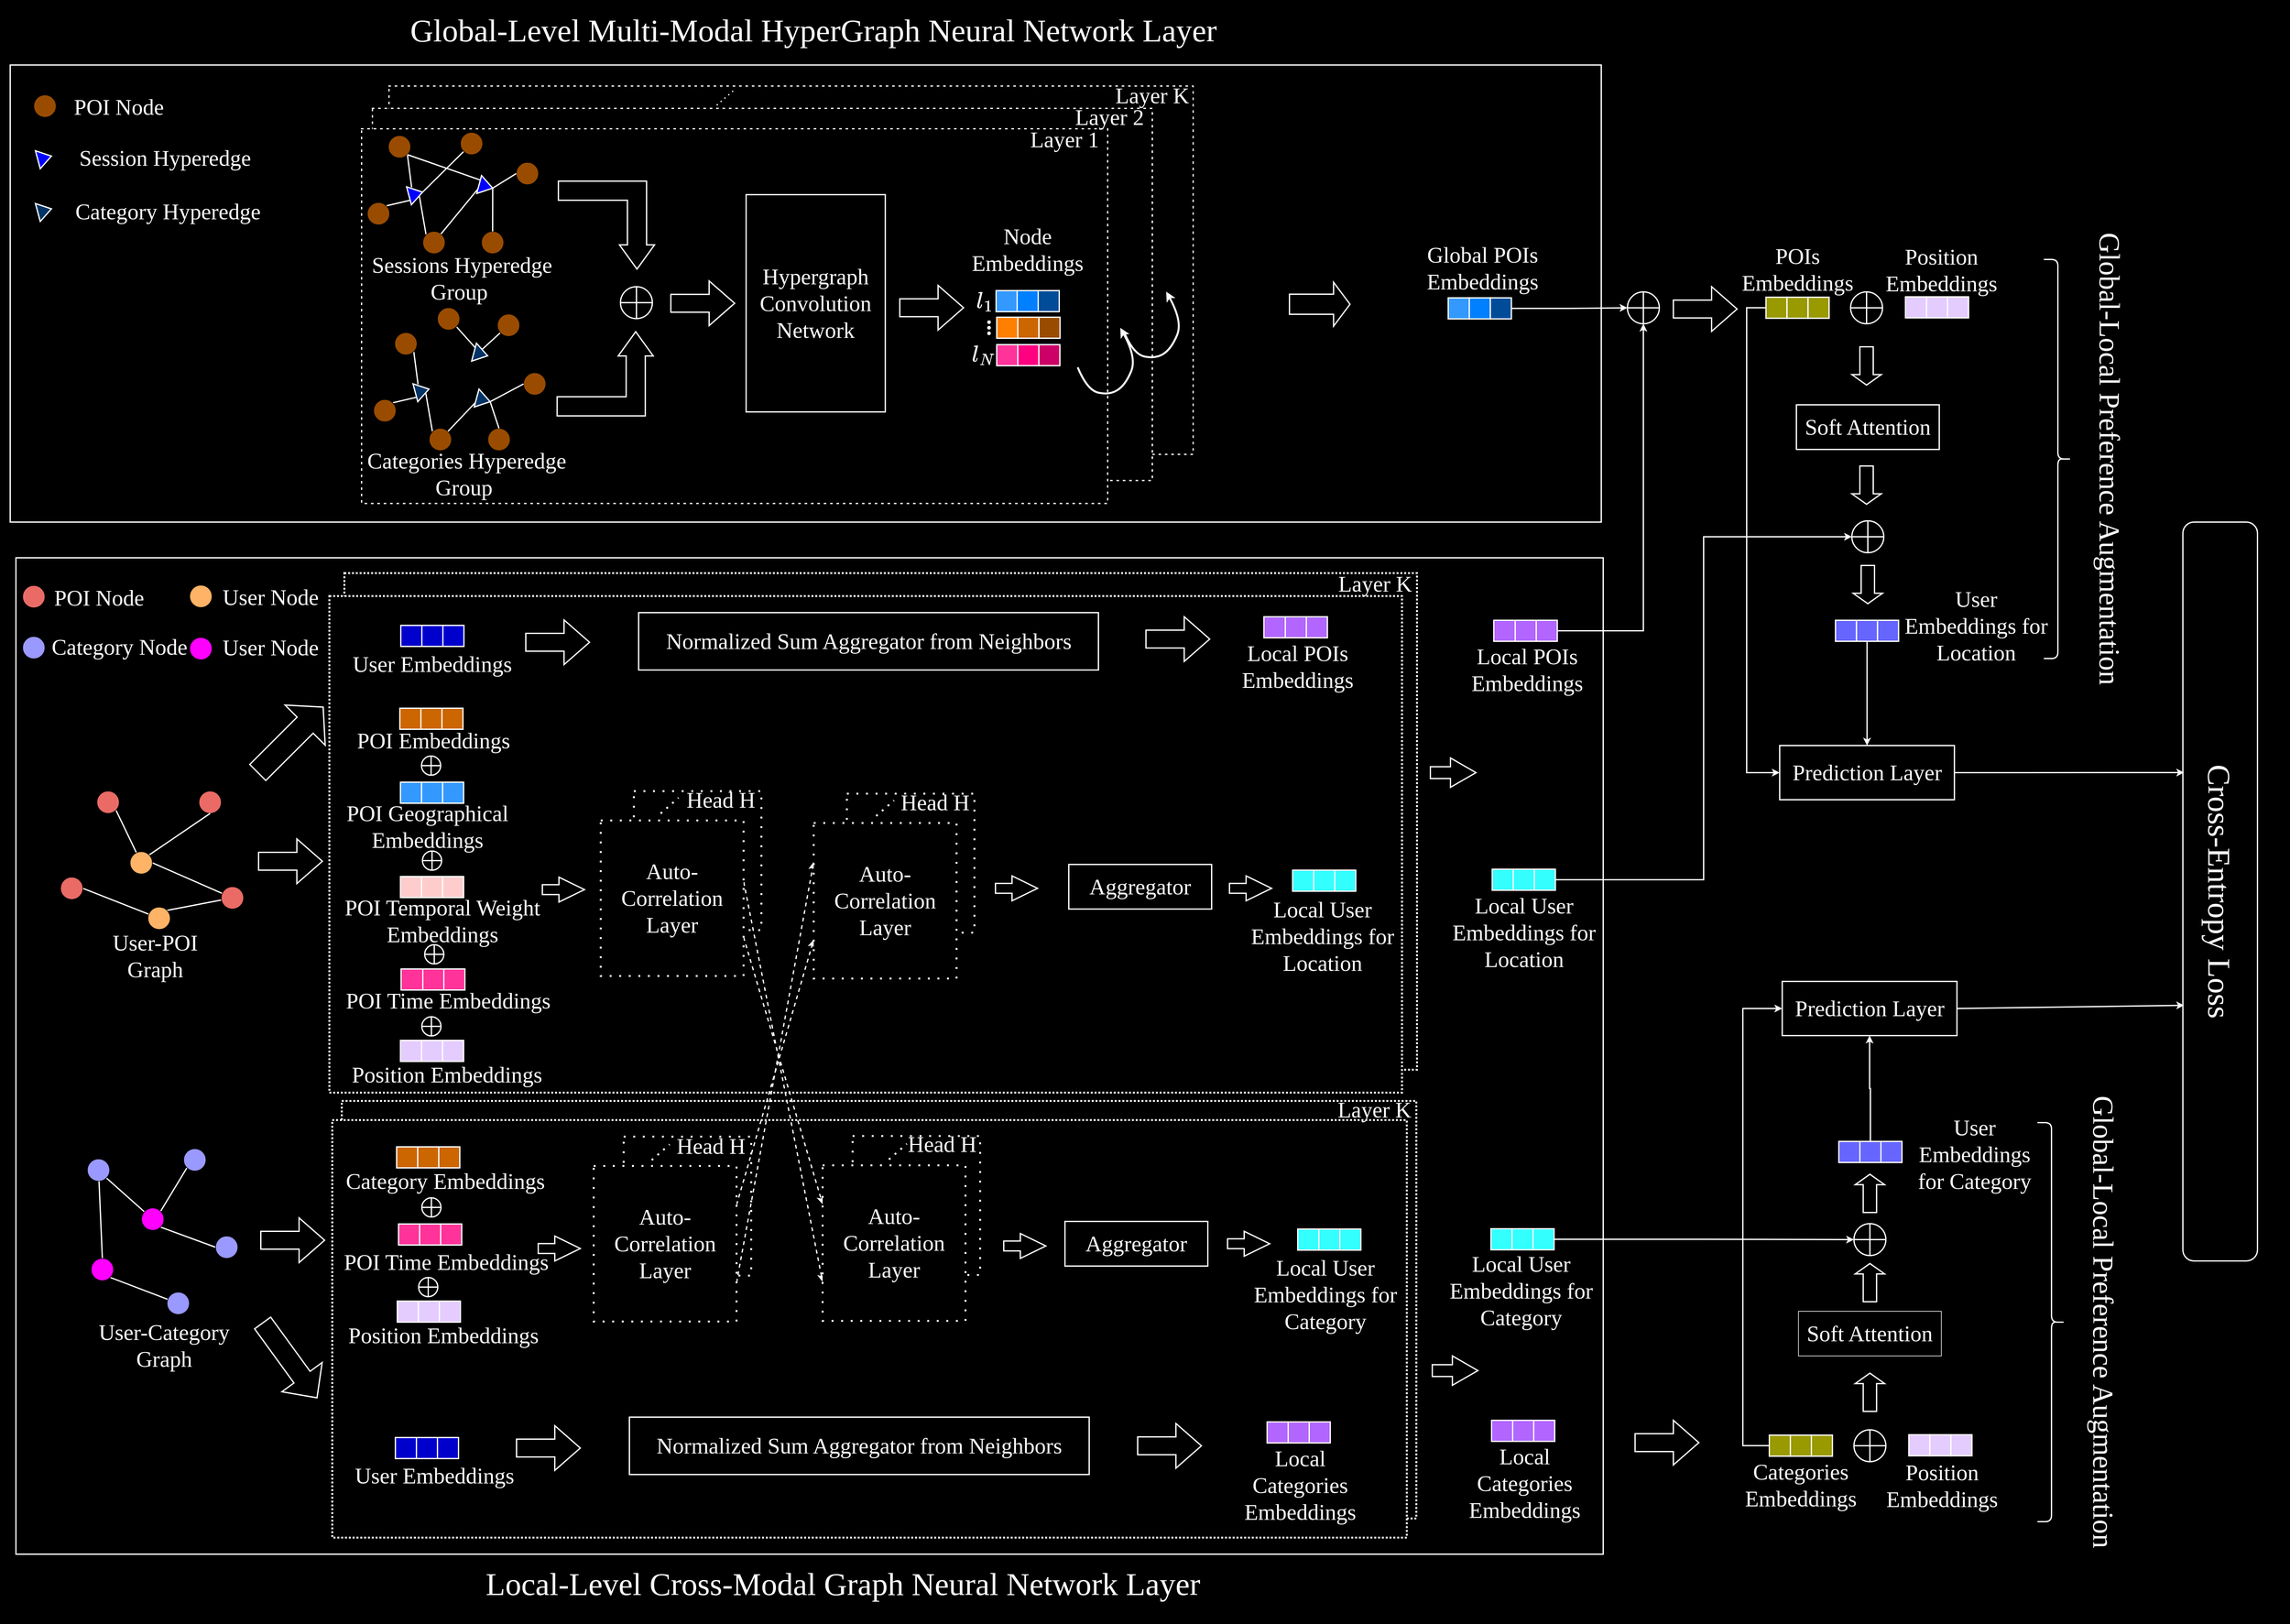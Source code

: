 <mxfile version="22.1.18" type="github" pages="2">
  <diagram name="第 1 页" id="PNhr8kcbTlroX-baOO0i">
    <mxGraphModel dx="4353" dy="2670" grid="0" gridSize="10" guides="1" tooltips="1" connect="1" arrows="1" fold="1" page="1" pageScale="1" pageWidth="3600" pageHeight="1280" background="#000000" math="1" shadow="0">
      <root>
        <mxCell id="0" />
        <mxCell id="1" parent="0" />
        <mxCell id="JnFQR-dMiFV1Tu1PzdE1-248" value="" style="rounded=0;whiteSpace=wrap;html=1;fillStyle=auto;fillColor=#000000;fontSize=30;fontFamily=Times New Roman;" parent="1" vertex="1">
          <mxGeometry x="6.25" y="9" width="3587.75" height="2545" as="geometry" />
        </mxCell>
        <mxCell id="W3dQssfoFB5kCdI35nBZ-3" value="" style="rounded=0;whiteSpace=wrap;html=1;fillColor=none;strokeColor=#FFFFFF;dashed=1;dashPattern=1 1;strokeWidth=3;fontSize=30;fontFamily=Times New Roman;" parent="1" vertex="1">
          <mxGeometry x="541" y="1735" width="1685" height="655" as="geometry" />
        </mxCell>
        <mxCell id="W3dQssfoFB5kCdI35nBZ-1" value="" style="rounded=0;whiteSpace=wrap;html=1;fillColor=none;strokeColor=#FFFFFF;dashed=1;dashPattern=1 1;strokeWidth=3;fontSize=30;fontFamily=Times New Roman;" parent="1" vertex="1">
          <mxGeometry x="545" y="907" width="1682" height="779" as="geometry" />
        </mxCell>
        <mxCell id="JnFQR-dMiFV1Tu1PzdE1-230" value="" style="rounded=0;whiteSpace=wrap;html=1;fillColor=none;strokeColor=#FFFFFF;fontSize=30;strokeWidth=2;fontFamily=Times New Roman;" parent="1" vertex="1">
          <mxGeometry x="30" y="883" width="2489" height="1563" as="geometry" />
        </mxCell>
        <mxCell id="JnFQR-dMiFV1Tu1PzdE1-232" value="" style="rounded=0;whiteSpace=wrap;html=1;fillColor=#000000;strokeColor=#FFFFFF;dashed=1;dashPattern=1 1;strokeWidth=3;fontSize=30;fontFamily=Times New Roman;" parent="1" vertex="1">
          <mxGeometry x="526" y="1765" width="1685" height="655" as="geometry" />
        </mxCell>
        <mxCell id="JnFQR-dMiFV1Tu1PzdE1-231" value="" style="rounded=0;whiteSpace=wrap;html=1;fillColor=#000000;strokeColor=#FFFFFF;dashed=1;dashPattern=1 1;strokeWidth=3;fontSize=30;fontFamily=Times New Roman;" parent="1" vertex="1">
          <mxGeometry x="521.5" y="943" width="1682" height="779" as="geometry" />
        </mxCell>
        <mxCell id="JnFQR-dMiFV1Tu1PzdE1-228" value="" style="rounded=0;whiteSpace=wrap;html=1;fillColor=none;strokeColor=#FFFFFF;fontSize=30;strokeWidth=2;fontFamily=Times New Roman;" parent="1" vertex="1">
          <mxGeometry x="21" y="110" width="2495" height="717" as="geometry" />
        </mxCell>
        <mxCell id="MEwA-Q_oqiYRqp0OGWWu-136" value="" style="rounded=0;whiteSpace=wrap;html=1;fillColor=#000000;strokeColor=#FFFFFF;strokeWidth=2;shape=table;startSize=0;container=1;collapsible=0;childLayout=tableLayout;fontSize=30;dashed=1;dashPattern=1 4;fontFamily=Times New Roman;" parent="1" vertex="1">
          <mxGeometry x="615" y="143" width="1261" height="577.75" as="geometry" />
        </mxCell>
        <mxCell id="MEwA-Q_oqiYRqp0OGWWu-134" value="" style="rounded=0;whiteSpace=wrap;html=1;fillColor=#000000;strokeColor=#FFFFFF;strokeWidth=2;shape=table;startSize=0;container=1;collapsible=0;childLayout=tableLayout;fontSize=30;dashed=1;dashPattern=1 4;fontFamily=Times New Roman;" parent="1" vertex="1">
          <mxGeometry x="589" y="178" width="1223" height="583.75" as="geometry" />
        </mxCell>
        <mxCell id="PrBTOdZ4H55qHyfsa1yD-304" value="" style="rounded=0;whiteSpace=wrap;html=1;fillColor=#000000;strokeColor=#FFFFFF;strokeWidth=2;shape=table;startSize=0;container=1;collapsible=0;childLayout=tableLayout;fontSize=30;dashed=1;dashPattern=1 4;fontFamily=Times New Roman;" parent="1" vertex="1">
          <mxGeometry x="572" y="210" width="1170" height="587.75" as="geometry" />
        </mxCell>
        <mxCell id="JnFQR-dMiFV1Tu1PzdE1-221" style="rounded=0;orthogonalLoop=1;jettySize=auto;html=1;exitX=0.5;exitY=0;exitDx=0;exitDy=0;strokeColor=#FFFFFF;strokeWidth=2;entryX=0.983;entryY=0.661;entryDx=0;entryDy=0;entryPerimeter=0;fontSize=30;fontFamily=Times New Roman;" parent="1" source="PrBTOdZ4H55qHyfsa1yD-198" target="PrBTOdZ4H55qHyfsa1yD-328" edge="1">
          <mxGeometry relative="1" as="geometry">
            <mxPoint x="3662" y="1220" as="targetPoint" />
            <Array as="points" />
          </mxGeometry>
        </mxCell>
        <mxCell id="PrBTOdZ4H55qHyfsa1yD-198" value="&lt;font style=&quot;font-size: 35px;&quot;&gt;Prediction Layer&lt;/font&gt;" style="rounded=0;whiteSpace=wrap;html=1;labelBackgroundColor=none;fontColor=#FFFFFF;fillColor=none;strokeColor=#FFFFFF;strokeWidth=2;horizontal=0;rotation=90;verticalAlign=middle;align=center;fontSize=35;fontStyle=0;fontFamily=Times New Roman;" parent="1" vertex="1">
          <mxGeometry x="2890.25" y="1083" width="85" height="274" as="geometry" />
        </mxCell>
        <mxCell id="PrBTOdZ4H55qHyfsa1yD-203" value="Global-Level Multi-Modal HyperGraph Neural Network Layer&amp;nbsp;" style="text;html=1;strokeColor=none;fillColor=none;align=center;verticalAlign=middle;whiteSpace=wrap;rounded=0;fontColor=#FFFFFF;fontSize=50;fontFamily=Times New Roman;" parent="1" vertex="1">
          <mxGeometry x="584" y="24" width="1406" height="61" as="geometry" />
        </mxCell>
        <mxCell id="MEwA-Q_oqiYRqp0OGWWu-93" style="rounded=0;orthogonalLoop=1;jettySize=auto;html=1;exitX=1;exitY=1;exitDx=0;exitDy=0;entryX=0.336;entryY=0.098;entryDx=0;entryDy=0;strokeWidth=2;strokeColor=#FFFFFF;endArrow=none;endFill=0;entryPerimeter=0;fontSize=30;fontFamily=Times New Roman;" parent="1" source="PrBTOdZ4H55qHyfsa1yD-226" target="MEwA-Q_oqiYRqp0OGWWu-84" edge="1">
          <mxGeometry relative="1" as="geometry" />
        </mxCell>
        <mxCell id="PrBTOdZ4H55qHyfsa1yD-226" value="" style="ellipse;whiteSpace=wrap;html=1;aspect=fixed;fillColor=#994C00;fontSize=30;fontFamily=Times New Roman;" parent="1" vertex="1">
          <mxGeometry x="614" y="220.75" width="35" height="35" as="geometry" />
        </mxCell>
        <mxCell id="PrBTOdZ4H55qHyfsa1yD-287" value="&lt;font style=&quot;font-size: 35px;&quot; color=&quot;#ffffff&quot;&gt;Hypergraph Convolution Network&lt;/font&gt;" style="rounded=0;whiteSpace=wrap;html=1;fillColor=none;strokeColor=#FFFFFF;strokeWidth=2;fontSize=35;fontFamily=Times New Roman;" parent="1" vertex="1">
          <mxGeometry x="1175" y="313.34" width="218.25" height="340.81" as="geometry" />
        </mxCell>
        <mxCell id="PrBTOdZ4H55qHyfsa1yD-291" value="" style="rounded=0;whiteSpace=wrap;html=1;fillColor=#3399FF;strokeColor=#FFFFFF;strokeWidth=2;fontSize=30;fontFamily=Times New Roman;" parent="1" vertex="1">
          <mxGeometry x="1567" y="463.88" width="33" height="33" as="geometry" />
        </mxCell>
        <mxCell id="PrBTOdZ4H55qHyfsa1yD-292" value="" style="rounded=0;whiteSpace=wrap;html=1;fillColor=#007FFF;strokeColor=#FFFFFF;strokeWidth=2;fontSize=30;fontFamily=Times New Roman;" parent="1" vertex="1">
          <mxGeometry x="1600" y="463.88" width="33" height="33" as="geometry" />
        </mxCell>
        <mxCell id="PrBTOdZ4H55qHyfsa1yD-293" value="" style="rounded=0;whiteSpace=wrap;html=1;fillColor=#004C99;strokeColor=#FFFFFF;strokeWidth=2;fontSize=30;fontFamily=Times New Roman;" parent="1" vertex="1">
          <mxGeometry x="1633" y="463.88" width="33" height="33" as="geometry" />
        </mxCell>
        <mxCell id="PrBTOdZ4H55qHyfsa1yD-294" value="" style="rounded=0;whiteSpace=wrap;html=1;fillColor=#FF8000;strokeColor=#FFFFFF;strokeWidth=2;fontSize=30;fontFamily=Times New Roman;" parent="1" vertex="1">
          <mxGeometry x="1568" y="505.63" width="33" height="33" as="geometry" />
        </mxCell>
        <mxCell id="PrBTOdZ4H55qHyfsa1yD-295" value="" style="rounded=0;whiteSpace=wrap;html=1;fillColor=#CC6600;strokeColor=#FFFFFF;strokeWidth=2;fontSize=30;fontFamily=Times New Roman;" parent="1" vertex="1">
          <mxGeometry x="1601" y="505.63" width="33" height="33" as="geometry" />
        </mxCell>
        <mxCell id="PrBTOdZ4H55qHyfsa1yD-296" value="" style="rounded=0;whiteSpace=wrap;html=1;fillColor=#994C00;strokeColor=#FFFFFF;strokeWidth=2;fontSize=30;fontFamily=Times New Roman;" parent="1" vertex="1">
          <mxGeometry x="1634.25" y="505.63" width="33" height="33" as="geometry" />
        </mxCell>
        <mxCell id="PrBTOdZ4H55qHyfsa1yD-297" value="" style="rounded=0;whiteSpace=wrap;html=1;fillColor=#FF3399;strokeColor=#FFFFFF;strokeWidth=2;fontSize=30;fontFamily=Times New Roman;" parent="1" vertex="1">
          <mxGeometry x="1568" y="548.63" width="33" height="33" as="geometry" />
        </mxCell>
        <mxCell id="PrBTOdZ4H55qHyfsa1yD-298" value="" style="rounded=0;whiteSpace=wrap;html=1;fillColor=#FF0080;strokeColor=#FFFFFF;strokeWidth=2;fontSize=30;fontFamily=Times New Roman;" parent="1" vertex="1">
          <mxGeometry x="1601" y="548.63" width="33" height="33" as="geometry" />
        </mxCell>
        <mxCell id="PrBTOdZ4H55qHyfsa1yD-299" value="" style="rounded=0;whiteSpace=wrap;html=1;fillColor=#CC0066;strokeColor=#FFFFFF;strokeWidth=2;fontSize=30;fontFamily=Times New Roman;" parent="1" vertex="1">
          <mxGeometry x="1634" y="548.63" width="33" height="33" as="geometry" />
        </mxCell>
        <mxCell id="PrBTOdZ4H55qHyfsa1yD-303" value="" style="shape=singleArrow;whiteSpace=wrap;html=1;arrowWidth=0.456;arrowSize=0.272;fillColor=none;strokeColor=#FFFFFF;strokeWidth=2;fontSize=30;fontFamily=Times New Roman;" parent="1" vertex="1">
          <mxGeometry x="2027" y="450.75" width="95" height="69" as="geometry" />
        </mxCell>
        <mxCell id="PrBTOdZ4H55qHyfsa1yD-305" value="" style="rounded=0;whiteSpace=wrap;html=1;fillColor=#3399FF;strokeColor=#FFFFFF;strokeWidth=2;fontSize=30;fontFamily=Times New Roman;" parent="1" vertex="1">
          <mxGeometry x="2276" y="475.25" width="33" height="33" as="geometry" />
        </mxCell>
        <mxCell id="PrBTOdZ4H55qHyfsa1yD-306" value="" style="rounded=0;whiteSpace=wrap;html=1;fillColor=#007FFF;strokeColor=#FFFFFF;strokeWidth=2;fontSize=30;fontFamily=Times New Roman;" parent="1" vertex="1">
          <mxGeometry x="2309" y="475.25" width="33" height="33" as="geometry" />
        </mxCell>
        <mxCell id="W3dQssfoFB5kCdI35nBZ-27" style="edgeStyle=orthogonalEdgeStyle;rounded=0;orthogonalLoop=1;jettySize=auto;html=1;exitX=1;exitY=0.5;exitDx=0;exitDy=0;entryX=0;entryY=0.5;entryDx=0;entryDy=0;strokeColor=#FFFFFF;strokeWidth=2;fontFamily=Times New Roman;" parent="1" source="PrBTOdZ4H55qHyfsa1yD-307" target="JnFQR-dMiFV1Tu1PzdE1-169" edge="1">
          <mxGeometry relative="1" as="geometry" />
        </mxCell>
        <mxCell id="PrBTOdZ4H55qHyfsa1yD-307" value="" style="rounded=0;whiteSpace=wrap;html=1;fillColor=#004C99;strokeColor=#FFFFFF;strokeWidth=2;fontSize=30;fontFamily=Times New Roman;" parent="1" vertex="1">
          <mxGeometry x="2342" y="475.25" width="33" height="33" as="geometry" />
        </mxCell>
        <mxCell id="PrBTOdZ4H55qHyfsa1yD-308" value="Layer 1" style="text;html=1;strokeColor=none;fillColor=none;align=center;verticalAlign=middle;whiteSpace=wrap;rounded=0;fontColor=#FFFFFF;fontSize=35;fontFamily=Times New Roman;" parent="1" vertex="1">
          <mxGeometry x="1612" y="210.75" width="125" height="33.25" as="geometry" />
        </mxCell>
        <mxCell id="PrBTOdZ4H55qHyfsa1yD-309" value="Layer 2" style="text;html=1;strokeColor=none;fillColor=none;align=center;verticalAlign=middle;whiteSpace=wrap;rounded=0;fontColor=#FFFFFF;fontSize=35;fontFamily=Times New Roman;" parent="1" vertex="1">
          <mxGeometry x="1683" y="175.75" width="124" height="33.25" as="geometry" />
        </mxCell>
        <mxCell id="PrBTOdZ4H55qHyfsa1yD-310" value="Layer K" style="text;html=1;strokeColor=none;fillColor=none;align=center;verticalAlign=middle;whiteSpace=wrap;rounded=0;fontColor=#FFFFFF;fontSize=35;fontFamily=Times New Roman;" parent="1" vertex="1">
          <mxGeometry x="1748" y="140.75" width="127.5" height="34.25" as="geometry" />
        </mxCell>
        <mxCell id="PrBTOdZ4H55qHyfsa1yD-322" value="Local-Level&amp;nbsp;Cross-Modal Graph Neural Network Layer" style="text;html=1;strokeColor=none;fillColor=none;align=center;verticalAlign=middle;whiteSpace=wrap;rounded=0;fontColor=#FFFFFF;fontSize=50;fontFamily=Times New Roman;" parent="1" vertex="1">
          <mxGeometry x="696" y="2460" width="1262" height="64" as="geometry" />
        </mxCell>
        <mxCell id="PrBTOdZ4H55qHyfsa1yD-323" value="Node Embeddings" style="text;html=1;strokeColor=none;fillColor=none;align=center;verticalAlign=middle;whiteSpace=wrap;rounded=0;fontColor=#FFFFFF;fontSize=35;fontFamily=Times New Roman;" parent="1" vertex="1">
          <mxGeometry x="1528" y="357.12" width="177" height="85.63" as="geometry" />
        </mxCell>
        <mxCell id="PrBTOdZ4H55qHyfsa1yD-324" value="$$l_1$$" style="text;html=1;strokeColor=none;fillColor=none;align=center;verticalAlign=middle;whiteSpace=wrap;rounded=0;fontColor=#FFFFFF;fontSize=35;fontFamily=Times New Roman;" parent="1" vertex="1">
          <mxGeometry x="1527" y="461.88" width="45" height="37" as="geometry" />
        </mxCell>
        <mxCell id="PrBTOdZ4H55qHyfsa1yD-325" value="..." style="text;html=1;strokeColor=none;fillColor=none;align=center;verticalAlign=middle;whiteSpace=wrap;rounded=0;fontColor=#FFFFFF;fontSize=35;fontStyle=1;horizontal=0;fontFamily=Times New Roman;" parent="1" vertex="1">
          <mxGeometry x="1524" y="503.63" width="45" height="37" as="geometry" />
        </mxCell>
        <mxCell id="PrBTOdZ4H55qHyfsa1yD-326" value="$$l_N$$" style="text;html=1;strokeColor=none;fillColor=none;align=center;verticalAlign=middle;whiteSpace=wrap;rounded=0;fontColor=#FFFFFF;fontSize=35;fontFamily=Times New Roman;" parent="1" vertex="1">
          <mxGeometry x="1525.25" y="545.88" width="45" height="37" as="geometry" />
        </mxCell>
        <mxCell id="PrBTOdZ4H55qHyfsa1yD-327" value="Global POIs Embeddings" style="text;html=1;strokeColor=none;fillColor=none;align=center;verticalAlign=middle;whiteSpace=wrap;rounded=0;fontColor=#FFFFFF;fontSize=35;fontFamily=Times New Roman;" parent="1" vertex="1">
          <mxGeometry x="2256" y="402.88" width="147.5" height="53" as="geometry" />
        </mxCell>
        <mxCell id="PrBTOdZ4H55qHyfsa1yD-328" value="&lt;font style=&quot;font-size: 50px;&quot; color=&quot;#ffffff&quot;&gt;Cross-Entropy Loss&lt;/font&gt;" style="rounded=1;whiteSpace=wrap;html=1;fillColor=none;strokeColor=#FFFFFF;strokeWidth=2;horizontal=0;rotation=-180;fontSize=50;fontFamily=Times New Roman;" parent="1" vertex="1">
          <mxGeometry x="3428" y="827" width="117" height="1159" as="geometry" />
        </mxCell>
        <mxCell id="MEwA-Q_oqiYRqp0OGWWu-94" style="rounded=0;orthogonalLoop=1;jettySize=auto;html=1;exitX=1;exitY=0.5;exitDx=0;exitDy=0;entryX=0;entryY=1;entryDx=0;entryDy=0;strokeColor=#FFFFFF;strokeWidth=2;endArrow=none;endFill=0;fontSize=30;fontFamily=Times New Roman;" parent="1" source="MEwA-Q_oqiYRqp0OGWWu-84" target="MEwA-Q_oqiYRqp0OGWWu-88" edge="1">
          <mxGeometry relative="1" as="geometry" />
        </mxCell>
        <mxCell id="MEwA-Q_oqiYRqp0OGWWu-95" style="rounded=0;orthogonalLoop=1;jettySize=auto;html=1;exitX=0;exitY=0.75;exitDx=0;exitDy=0;entryX=1;entryY=0;entryDx=0;entryDy=0;strokeColor=#FFFFFF;strokeWidth=2;endArrow=none;endFill=0;fontSize=30;fontFamily=Times New Roman;" parent="1" source="MEwA-Q_oqiYRqp0OGWWu-84" target="MEwA-Q_oqiYRqp0OGWWu-87" edge="1">
          <mxGeometry relative="1" as="geometry" />
        </mxCell>
        <mxCell id="MEwA-Q_oqiYRqp0OGWWu-96" style="rounded=0;orthogonalLoop=1;jettySize=auto;html=1;exitX=1;exitY=0.5;exitDx=0;exitDy=0;entryX=0;entryY=1;entryDx=0;entryDy=0;strokeColor=#FFFFFF;endArrow=none;endFill=0;strokeWidth=2;fontSize=30;fontFamily=Times New Roman;" parent="1" target="MEwA-Q_oqiYRqp0OGWWu-86" edge="1">
          <mxGeometry relative="1" as="geometry">
            <mxPoint x="662.495" y="314.753" as="sourcePoint" />
            <mxPoint x="667.996" y="381.476" as="targetPoint" />
          </mxGeometry>
        </mxCell>
        <mxCell id="MEwA-Q_oqiYRqp0OGWWu-84" value="" style="triangle;whiteSpace=wrap;html=1;fillColor=#0000FF;strokeColor=#FFFFFF;strokeWidth=2;rotation=-15;fontSize=30;fontFamily=Times New Roman;" parent="1" vertex="1">
          <mxGeometry x="646" y="297.75" width="22" height="29" as="geometry" />
        </mxCell>
        <mxCell id="MEwA-Q_oqiYRqp0OGWWu-86" value="" style="ellipse;whiteSpace=wrap;html=1;aspect=fixed;fillColor=#994C00;direction=south;fontSize=30;fontFamily=Times New Roman;" parent="1" vertex="1">
          <mxGeometry x="668" y="371" width="35" height="35" as="geometry" />
        </mxCell>
        <mxCell id="MEwA-Q_oqiYRqp0OGWWu-87" value="" style="ellipse;whiteSpace=wrap;html=1;aspect=fixed;fillColor=#994C00;fontSize=30;fontFamily=Times New Roman;" parent="1" vertex="1">
          <mxGeometry x="581" y="325.75" width="35" height="35" as="geometry" />
        </mxCell>
        <mxCell id="MEwA-Q_oqiYRqp0OGWWu-88" value="" style="ellipse;whiteSpace=wrap;html=1;aspect=fixed;fillColor=#994C00;fontSize=30;fontFamily=Times New Roman;" parent="1" vertex="1">
          <mxGeometry x="727" y="215.75" width="35" height="35" as="geometry" />
        </mxCell>
        <mxCell id="MEwA-Q_oqiYRqp0OGWWu-89" value="" style="ellipse;whiteSpace=wrap;html=1;aspect=fixed;fillColor=#994C00;fontSize=30;fontFamily=Times New Roman;" parent="1" vertex="1">
          <mxGeometry x="814.5" y="262.75" width="35" height="35" as="geometry" />
        </mxCell>
        <mxCell id="MEwA-Q_oqiYRqp0OGWWu-90" value="" style="ellipse;whiteSpace=wrap;html=1;aspect=fixed;fillColor=#994C00;fontSize=30;fontFamily=Times New Roman;" parent="1" vertex="1">
          <mxGeometry x="760" y="371" width="35" height="35" as="geometry" />
        </mxCell>
        <mxCell id="MEwA-Q_oqiYRqp0OGWWu-97" style="rounded=0;orthogonalLoop=1;jettySize=auto;html=1;exitX=0;exitY=0.75;exitDx=0;exitDy=0;strokeColor=#FFFFFF;strokeWidth=2;endArrow=none;endFill=0;fontSize=30;fontFamily=Times New Roman;" parent="1" source="MEwA-Q_oqiYRqp0OGWWu-92" target="MEwA-Q_oqiYRqp0OGWWu-86" edge="1">
          <mxGeometry relative="1" as="geometry" />
        </mxCell>
        <mxCell id="MEwA-Q_oqiYRqp0OGWWu-98" style="rounded=0;orthogonalLoop=1;jettySize=auto;html=1;exitX=1;exitY=0.5;exitDx=0;exitDy=0;entryX=0.5;entryY=0;entryDx=0;entryDy=0;strokeWidth=2;strokeColor=#FFFFFF;endArrow=none;endFill=0;fontSize=30;fontFamily=Times New Roman;" parent="1" source="MEwA-Q_oqiYRqp0OGWWu-92" target="MEwA-Q_oqiYRqp0OGWWu-90" edge="1">
          <mxGeometry relative="1" as="geometry" />
        </mxCell>
        <mxCell id="MEwA-Q_oqiYRqp0OGWWu-99" style="rounded=0;orthogonalLoop=1;jettySize=auto;html=1;exitX=1;exitY=0.5;exitDx=0;exitDy=0;entryX=0;entryY=0.5;entryDx=0;entryDy=0;endArrow=none;endFill=0;strokeWidth=2;strokeColor=#FFFFFF;fontSize=30;fontFamily=Times New Roman;" parent="1" source="MEwA-Q_oqiYRqp0OGWWu-92" target="MEwA-Q_oqiYRqp0OGWWu-89" edge="1">
          <mxGeometry relative="1" as="geometry" />
        </mxCell>
        <mxCell id="MEwA-Q_oqiYRqp0OGWWu-100" style="rounded=0;orthogonalLoop=1;jettySize=auto;html=1;exitX=0;exitY=0.25;exitDx=0;exitDy=0;entryX=1;entryY=1;entryDx=0;entryDy=0;strokeWidth=2;strokeColor=#FFFFFF;endArrow=none;endFill=0;fontSize=30;fontFamily=Times New Roman;" parent="1" source="MEwA-Q_oqiYRqp0OGWWu-92" target="PrBTOdZ4H55qHyfsa1yD-226" edge="1">
          <mxGeometry relative="1" as="geometry" />
        </mxCell>
        <mxCell id="MEwA-Q_oqiYRqp0OGWWu-92" value="" style="triangle;whiteSpace=wrap;html=1;fillColor=#0000FF;strokeColor=#FFFFFF;strokeWidth=2;rotation=15;fontSize=30;fontFamily=Times New Roman;" parent="1" vertex="1">
          <mxGeometry x="756" y="285.75" width="22" height="29" as="geometry" />
        </mxCell>
        <mxCell id="MEwA-Q_oqiYRqp0OGWWu-102" style="rounded=0;orthogonalLoop=1;jettySize=auto;html=1;exitX=1;exitY=1;exitDx=0;exitDy=0;entryX=0.336;entryY=0.098;entryDx=0;entryDy=0;strokeWidth=2;strokeColor=#FFFFFF;endArrow=none;endFill=0;entryPerimeter=0;fontSize=30;fontFamily=Times New Roman;" parent="1" source="MEwA-Q_oqiYRqp0OGWWu-103" target="MEwA-Q_oqiYRqp0OGWWu-107" edge="1">
          <mxGeometry relative="1" as="geometry" />
        </mxCell>
        <mxCell id="MEwA-Q_oqiYRqp0OGWWu-103" value="" style="ellipse;whiteSpace=wrap;html=1;aspect=fixed;fillColor=#994C00;fontSize=30;fontFamily=Times New Roman;" parent="1" vertex="1">
          <mxGeometry x="624" y="529.75" width="35" height="35" as="geometry" />
        </mxCell>
        <mxCell id="MEwA-Q_oqiYRqp0OGWWu-105" style="rounded=0;orthogonalLoop=1;jettySize=auto;html=1;exitX=0;exitY=0.75;exitDx=0;exitDy=0;entryX=1;entryY=0;entryDx=0;entryDy=0;strokeColor=#FFFFFF;strokeWidth=2;endArrow=none;endFill=0;fontSize=30;fontFamily=Times New Roman;" parent="1" source="MEwA-Q_oqiYRqp0OGWWu-107" target="MEwA-Q_oqiYRqp0OGWWu-109" edge="1">
          <mxGeometry relative="1" as="geometry" />
        </mxCell>
        <mxCell id="MEwA-Q_oqiYRqp0OGWWu-106" style="rounded=0;orthogonalLoop=1;jettySize=auto;html=1;exitX=1;exitY=0.5;exitDx=0;exitDy=0;entryX=0;entryY=1;entryDx=0;entryDy=0;strokeColor=#FFFFFF;endArrow=none;endFill=0;strokeWidth=2;fontSize=30;fontFamily=Times New Roman;" parent="1" target="MEwA-Q_oqiYRqp0OGWWu-108" edge="1">
          <mxGeometry relative="1" as="geometry">
            <mxPoint x="672.495" y="623.753" as="sourcePoint" />
            <mxPoint x="677.996" y="690.476" as="targetPoint" />
          </mxGeometry>
        </mxCell>
        <mxCell id="MEwA-Q_oqiYRqp0OGWWu-107" value="" style="triangle;whiteSpace=wrap;html=1;fillColor=#003366;strokeColor=#FFFFFF;strokeWidth=2;rotation=-15;fontSize=30;fontFamily=Times New Roman;" parent="1" vertex="1">
          <mxGeometry x="656" y="606.75" width="22" height="29" as="geometry" />
        </mxCell>
        <mxCell id="MEwA-Q_oqiYRqp0OGWWu-108" value="" style="ellipse;whiteSpace=wrap;html=1;aspect=fixed;fillColor=#994C00;direction=south;fontSize=30;fontFamily=Times New Roman;" parent="1" vertex="1">
          <mxGeometry x="678" y="680" width="35" height="35" as="geometry" />
        </mxCell>
        <mxCell id="MEwA-Q_oqiYRqp0OGWWu-109" value="" style="ellipse;whiteSpace=wrap;html=1;aspect=fixed;fillColor=#994C00;fontSize=30;fontFamily=Times New Roman;" parent="1" vertex="1">
          <mxGeometry x="591" y="634.75" width="35" height="35" as="geometry" />
        </mxCell>
        <mxCell id="MEwA-Q_oqiYRqp0OGWWu-123" style="rounded=0;orthogonalLoop=1;jettySize=auto;html=1;exitX=1;exitY=1;exitDx=0;exitDy=0;entryX=0;entryY=0.25;entryDx=0;entryDy=0;endArrow=none;endFill=0;strokeWidth=2;strokeColor=#FFFFFF;fontSize=30;fontFamily=Times New Roman;" parent="1" source="MEwA-Q_oqiYRqp0OGWWu-110" target="MEwA-Q_oqiYRqp0OGWWu-118" edge="1">
          <mxGeometry relative="1" as="geometry" />
        </mxCell>
        <mxCell id="MEwA-Q_oqiYRqp0OGWWu-110" value="" style="ellipse;whiteSpace=wrap;html=1;aspect=fixed;fillColor=#994C00;fontSize=30;fontFamily=Times New Roman;" parent="1" vertex="1">
          <mxGeometry x="691" y="490.75" width="35" height="35" as="geometry" />
        </mxCell>
        <mxCell id="MEwA-Q_oqiYRqp0OGWWu-111" value="" style="ellipse;whiteSpace=wrap;html=1;aspect=fixed;fillColor=#994C00;fontSize=30;fontFamily=Times New Roman;" parent="1" vertex="1">
          <mxGeometry x="826" y="592.75" width="35" height="35" as="geometry" />
        </mxCell>
        <mxCell id="MEwA-Q_oqiYRqp0OGWWu-112" value="" style="ellipse;whiteSpace=wrap;html=1;aspect=fixed;fillColor=#994C00;fontSize=30;fontFamily=Times New Roman;" parent="1" vertex="1">
          <mxGeometry x="770" y="680" width="35" height="35" as="geometry" />
        </mxCell>
        <mxCell id="MEwA-Q_oqiYRqp0OGWWu-113" style="rounded=0;orthogonalLoop=1;jettySize=auto;html=1;exitX=0;exitY=0.75;exitDx=0;exitDy=0;strokeColor=#FFFFFF;strokeWidth=2;endArrow=none;endFill=0;fontSize=30;fontFamily=Times New Roman;" parent="1" source="MEwA-Q_oqiYRqp0OGWWu-117" target="MEwA-Q_oqiYRqp0OGWWu-108" edge="1">
          <mxGeometry relative="1" as="geometry" />
        </mxCell>
        <mxCell id="MEwA-Q_oqiYRqp0OGWWu-114" style="rounded=0;orthogonalLoop=1;jettySize=auto;html=1;exitX=1;exitY=0.5;exitDx=0;exitDy=0;entryX=0.5;entryY=0;entryDx=0;entryDy=0;strokeWidth=2;strokeColor=#FFFFFF;endArrow=none;endFill=0;fontSize=30;fontFamily=Times New Roman;" parent="1" source="MEwA-Q_oqiYRqp0OGWWu-117" target="MEwA-Q_oqiYRqp0OGWWu-112" edge="1">
          <mxGeometry relative="1" as="geometry" />
        </mxCell>
        <mxCell id="MEwA-Q_oqiYRqp0OGWWu-115" style="rounded=0;orthogonalLoop=1;jettySize=auto;html=1;exitX=1;exitY=0.5;exitDx=0;exitDy=0;entryX=0;entryY=0.5;entryDx=0;entryDy=0;endArrow=none;endFill=0;strokeWidth=2;strokeColor=#FFFFFF;fontSize=30;fontFamily=Times New Roman;" parent="1" source="MEwA-Q_oqiYRqp0OGWWu-117" target="MEwA-Q_oqiYRqp0OGWWu-111" edge="1">
          <mxGeometry relative="1" as="geometry" />
        </mxCell>
        <mxCell id="MEwA-Q_oqiYRqp0OGWWu-117" value="" style="triangle;whiteSpace=wrap;html=1;fillColor=#003366;strokeColor=#FFFFFF;strokeWidth=2;rotation=15;fontSize=30;fontFamily=Times New Roman;" parent="1" vertex="1">
          <mxGeometry x="752" y="620.75" width="22" height="29" as="geometry" />
        </mxCell>
        <mxCell id="MEwA-Q_oqiYRqp0OGWWu-125" style="rounded=0;orthogonalLoop=1;jettySize=auto;html=1;exitX=0.5;exitY=0;exitDx=0;exitDy=0;endArrow=none;endFill=0;strokeWidth=2;strokeColor=#FFFFFF;fontSize=30;fontFamily=Times New Roman;" parent="1" source="MEwA-Q_oqiYRqp0OGWWu-118" target="MEwA-Q_oqiYRqp0OGWWu-124" edge="1">
          <mxGeometry relative="1" as="geometry" />
        </mxCell>
        <mxCell id="MEwA-Q_oqiYRqp0OGWWu-118" value="" style="triangle;whiteSpace=wrap;html=1;fillColor=#003366;strokeColor=#FFFFFF;strokeWidth=2;rotation=15;fontSize=30;fontFamily=Times New Roman;" parent="1" vertex="1">
          <mxGeometry x="748" y="548.75" width="22" height="29" as="geometry" />
        </mxCell>
        <mxCell id="MEwA-Q_oqiYRqp0OGWWu-124" value="" style="ellipse;whiteSpace=wrap;html=1;aspect=fixed;fillColor=#994C00;fontSize=30;fontFamily=Times New Roman;" parent="1" vertex="1">
          <mxGeometry x="785" y="500.75" width="35" height="35" as="geometry" />
        </mxCell>
        <mxCell id="MEwA-Q_oqiYRqp0OGWWu-126" value="&lt;br style=&quot;font-size: 35px;&quot;&gt;Sessions Hyperedge Group&amp;nbsp;" style="text;html=1;strokeColor=none;fillColor=none;align=center;verticalAlign=middle;whiteSpace=wrap;rounded=0;fontColor=#FFFFFF;fontSize=35;fontFamily=Times New Roman;" parent="1" vertex="1">
          <mxGeometry x="575" y="395.25" width="309" height="56.5" as="geometry" />
        </mxCell>
        <mxCell id="MEwA-Q_oqiYRqp0OGWWu-127" value="&lt;br style=&quot;font-size: 35px;&quot;&gt;Categories Hyperedge Group&amp;nbsp;" style="text;html=1;strokeColor=none;fillColor=none;align=center;verticalAlign=middle;whiteSpace=wrap;rounded=0;fontColor=#FFFFFF;fontSize=35;fontFamily=Times New Roman;" parent="1" vertex="1">
          <mxGeometry x="578" y="707.5" width="318" height="47.25" as="geometry" />
        </mxCell>
        <mxCell id="MEwA-Q_oqiYRqp0OGWWu-130" value="" style="html=1;shadow=0;dashed=0;align=center;verticalAlign=middle;shape=mxgraph.arrows2.bendArrow;dy=15;dx=38;notch=0;arrowHead=55;rounded=0;rotation=90;fillColor=none;strokeColor=#FFFFFF;strokeWidth=2;fontSize=30;fontFamily=Times New Roman;" parent="1" vertex="1">
          <mxGeometry x="887" y="285.75" width="138" height="150.75" as="geometry" />
        </mxCell>
        <mxCell id="MEwA-Q_oqiYRqp0OGWWu-131" value="" style="html=1;shadow=0;dashed=0;align=center;verticalAlign=middle;shape=mxgraph.arrows2.bendArrow;dy=15;dx=38;notch=0;arrowHead=55;rounded=0;rotation=90;fillColor=none;strokeColor=#FFFFFF;strokeWidth=2;direction=east;flipH=1;fontSize=30;fontFamily=Times New Roman;" parent="1" vertex="1">
          <mxGeometry x="888" y="519" width="132" height="150.75" as="geometry" />
        </mxCell>
        <mxCell id="MEwA-Q_oqiYRqp0OGWWu-132" value="" style="shape=orEllipse;perimeter=ellipsePerimeter;whiteSpace=wrap;html=1;backgroundOutline=1;fillColor=none;strokeColor=#FFFFFF;strokeWidth=2;fontSize=30;fontFamily=Times New Roman;" parent="1" vertex="1">
          <mxGeometry x="978" y="457.75" width="50" height="50" as="geometry" />
        </mxCell>
        <mxCell id="MEwA-Q_oqiYRqp0OGWWu-133" value="" style="html=1;shadow=0;dashed=0;align=center;verticalAlign=middle;shape=mxgraph.arrows2.arrow;dy=0.6;dx=40;notch=0;fillColor=none;strokeColor=#FFFFFF;strokeWidth=2;fontSize=30;fontFamily=Times New Roman;" parent="1" vertex="1">
          <mxGeometry x="1057" y="448.75" width="100" height="70" as="geometry" />
        </mxCell>
        <mxCell id="MEwA-Q_oqiYRqp0OGWWu-138" value="" style="html=1;shadow=0;dashed=0;align=center;verticalAlign=middle;shape=mxgraph.arrows2.arrow;dy=0.6;dx=40;notch=0;fillColor=none;strokeColor=#FFFFFF;strokeWidth=2;fontSize=30;fontFamily=Times New Roman;" parent="1" vertex="1">
          <mxGeometry x="1416" y="455.75" width="100" height="70" as="geometry" />
        </mxCell>
        <mxCell id="MEwA-Q_oqiYRqp0OGWWu-140" value="" style="curved=1;endArrow=classic;html=1;rounded=0;strokeWidth=3;strokeColor=#FFFFFF;fontSize=30;fontFamily=Times New Roman;" parent="1" edge="1">
          <mxGeometry width="50" height="50" relative="1" as="geometry">
            <mxPoint x="1767" y="527.5" as="sourcePoint" />
            <mxPoint x="1833.75" y="465.5" as="targetPoint" />
            <Array as="points">
              <mxPoint x="1782" y="563.5" />
              <mxPoint x="1817" y="571" />
              <mxPoint x="1841.75" y="555.25" />
              <mxPoint x="1859.75" y="512.25" />
            </Array>
          </mxGeometry>
        </mxCell>
        <mxCell id="MEwA-Q_oqiYRqp0OGWWu-142" value="" style="curved=1;endArrow=classic;html=1;rounded=0;strokeWidth=3;strokeColor=#FFFFFF;fontSize=30;fontFamily=Times New Roman;" parent="1" edge="1">
          <mxGeometry width="50" height="50" relative="1" as="geometry">
            <mxPoint x="1695" y="584.25" as="sourcePoint" />
            <mxPoint x="1761.75" y="522.25" as="targetPoint" />
            <Array as="points">
              <mxPoint x="1710" y="620.25" />
              <mxPoint x="1745" y="627.75" />
              <mxPoint x="1769.75" y="612" />
              <mxPoint x="1787.75" y="569" />
            </Array>
          </mxGeometry>
        </mxCell>
        <mxCell id="JnFQR-dMiFV1Tu1PzdE1-29" style="rounded=0;orthogonalLoop=1;jettySize=auto;html=1;exitX=1;exitY=1;exitDx=0;exitDy=0;strokeColor=#FFFFFF;endArrow=none;endFill=0;strokeWidth=2;fontSize=30;fontFamily=Times New Roman;" parent="1" source="JnFQR-dMiFV1Tu1PzdE1-10" target="JnFQR-dMiFV1Tu1PzdE1-13" edge="1">
          <mxGeometry relative="1" as="geometry" />
        </mxCell>
        <mxCell id="JnFQR-dMiFV1Tu1PzdE1-10" value="" style="ellipse;whiteSpace=wrap;html=1;aspect=fixed;fillColor=#EA6B66;fontSize=30;fontFamily=Times New Roman;" parent="1" vertex="1">
          <mxGeometry x="157" y="1249" width="35" height="35" as="geometry" />
        </mxCell>
        <mxCell id="JnFQR-dMiFV1Tu1PzdE1-11" value="" style="ellipse;whiteSpace=wrap;html=1;aspect=fixed;fillColor=#EA6B66;fontSize=30;fontFamily=Times New Roman;" parent="1" vertex="1">
          <mxGeometry x="317" y="1249" width="35" height="35" as="geometry" />
        </mxCell>
        <mxCell id="JnFQR-dMiFV1Tu1PzdE1-32" style="rounded=0;orthogonalLoop=1;jettySize=auto;html=1;exitX=1;exitY=0.5;exitDx=0;exitDy=0;strokeColor=#FFFFFF;endArrow=none;endFill=0;strokeWidth=2;fontSize=30;fontFamily=Times New Roman;" parent="1" source="JnFQR-dMiFV1Tu1PzdE1-12" target="JnFQR-dMiFV1Tu1PzdE1-27" edge="1">
          <mxGeometry relative="1" as="geometry" />
        </mxCell>
        <mxCell id="JnFQR-dMiFV1Tu1PzdE1-12" value="" style="ellipse;whiteSpace=wrap;html=1;aspect=fixed;fillColor=#EA6B66;fontSize=30;fontFamily=Times New Roman;" parent="1" vertex="1">
          <mxGeometry x="100" y="1384" width="35" height="35" as="geometry" />
        </mxCell>
        <mxCell id="JnFQR-dMiFV1Tu1PzdE1-30" style="rounded=0;orthogonalLoop=1;jettySize=auto;html=1;exitX=1;exitY=0;exitDx=0;exitDy=0;entryX=0.5;entryY=1;entryDx=0;entryDy=0;strokeColor=#FFFFFF;endArrow=none;endFill=0;strokeWidth=2;fontSize=30;fontFamily=Times New Roman;" parent="1" source="JnFQR-dMiFV1Tu1PzdE1-13" target="JnFQR-dMiFV1Tu1PzdE1-11" edge="1">
          <mxGeometry relative="1" as="geometry" />
        </mxCell>
        <mxCell id="JnFQR-dMiFV1Tu1PzdE1-33" style="rounded=0;orthogonalLoop=1;jettySize=auto;html=1;exitX=1;exitY=0.5;exitDx=0;exitDy=0;endArrow=none;endFill=0;strokeColor=#FFFFFF;strokeWidth=2;fontSize=30;fontFamily=Times New Roman;" parent="1" source="JnFQR-dMiFV1Tu1PzdE1-13" target="JnFQR-dMiFV1Tu1PzdE1-28" edge="1">
          <mxGeometry relative="1" as="geometry" />
        </mxCell>
        <mxCell id="JnFQR-dMiFV1Tu1PzdE1-13" value="" style="ellipse;whiteSpace=wrap;html=1;aspect=fixed;fillColor=#FFB366;fontStyle=1;fontSize=30;fontFamily=Times New Roman;" parent="1" vertex="1">
          <mxGeometry x="209" y="1344" width="35" height="35" as="geometry" />
        </mxCell>
        <mxCell id="JnFQR-dMiFV1Tu1PzdE1-15" value="" style="ellipse;whiteSpace=wrap;html=1;aspect=fixed;fillColor=#994C00;fontSize=30;fontFamily=Times New Roman;" parent="1" vertex="1">
          <mxGeometry x="58" y="157" width="35" height="35" as="geometry" />
        </mxCell>
        <mxCell id="JnFQR-dMiFV1Tu1PzdE1-16" value="" style="triangle;whiteSpace=wrap;html=1;fillColor=#0000FF;strokeColor=#FFFFFF;strokeWidth=2;rotation=-15;fontSize=30;fontFamily=Times New Roman;" parent="1" vertex="1">
          <mxGeometry x="64" y="241.25" width="22" height="29" as="geometry" />
        </mxCell>
        <mxCell id="JnFQR-dMiFV1Tu1PzdE1-18" value="" style="triangle;whiteSpace=wrap;html=1;fillColor=#003366;strokeColor=#FFFFFF;strokeWidth=2;rotation=-15;fontSize=30;fontFamily=Times New Roman;" parent="1" vertex="1">
          <mxGeometry x="64" y="324" width="22" height="29" as="geometry" />
        </mxCell>
        <mxCell id="JnFQR-dMiFV1Tu1PzdE1-23" value="POI Node" style="text;html=1;strokeColor=none;fillColor=none;align=center;verticalAlign=middle;whiteSpace=wrap;rounded=0;fontColor=#FFFFFF;fontSize=35;fontFamily=Times New Roman;" parent="1" vertex="1">
          <mxGeometry x="99" y="160" width="185" height="32" as="geometry" />
        </mxCell>
        <mxCell id="JnFQR-dMiFV1Tu1PzdE1-24" value="Session Hyperedge" style="text;html=1;strokeColor=none;fillColor=none;align=center;verticalAlign=middle;whiteSpace=wrap;rounded=0;fontColor=#FFFFFF;fontSize=35;fontFamily=Times New Roman;" parent="1" vertex="1">
          <mxGeometry x="107" y="239.75" width="314" height="33.25" as="geometry" />
        </mxCell>
        <mxCell id="JnFQR-dMiFV1Tu1PzdE1-25" value="Category Hyperedge" style="text;html=1;strokeColor=none;fillColor=none;align=center;verticalAlign=middle;whiteSpace=wrap;rounded=0;fontColor=#FFFFFF;fontSize=35;fontFamily=Times New Roman;" parent="1" vertex="1">
          <mxGeometry x="92" y="321" width="353" height="37" as="geometry" />
        </mxCell>
        <mxCell id="JnFQR-dMiFV1Tu1PzdE1-31" style="rounded=0;orthogonalLoop=1;jettySize=auto;html=1;exitX=1;exitY=0;exitDx=0;exitDy=0;endArrow=none;endFill=0;strokeColor=#FFFFFF;strokeWidth=2;fontSize=30;fontFamily=Times New Roman;" parent="1" source="JnFQR-dMiFV1Tu1PzdE1-27" target="JnFQR-dMiFV1Tu1PzdE1-28" edge="1">
          <mxGeometry relative="1" as="geometry" />
        </mxCell>
        <mxCell id="JnFQR-dMiFV1Tu1PzdE1-27" value="" style="ellipse;whiteSpace=wrap;html=1;aspect=fixed;fillColor=#FFB366;fontSize=30;fontFamily=Times New Roman;" parent="1" vertex="1">
          <mxGeometry x="237" y="1431" width="35" height="35" as="geometry" />
        </mxCell>
        <mxCell id="JnFQR-dMiFV1Tu1PzdE1-28" value="" style="ellipse;whiteSpace=wrap;html=1;aspect=fixed;fillColor=#EA6B66;fontSize=30;fontFamily=Times New Roman;" parent="1" vertex="1">
          <mxGeometry x="352" y="1399" width="35" height="35" as="geometry" />
        </mxCell>
        <mxCell id="JnFQR-dMiFV1Tu1PzdE1-34" value="User-POI Graph" style="text;html=1;strokeColor=none;fillColor=none;align=center;verticalAlign=middle;whiteSpace=wrap;rounded=0;fontColor=#FFFFFF;fontSize=35;fontFamily=Times New Roman;" parent="1" vertex="1">
          <mxGeometry x="155.5" y="1492" width="185" height="32" as="geometry" />
        </mxCell>
        <mxCell id="JnFQR-dMiFV1Tu1PzdE1-41" style="rounded=0;orthogonalLoop=1;jettySize=auto;html=1;exitX=1;exitY=1;exitDx=0;exitDy=0;endArrow=none;endFill=0;strokeColor=#FFFFFF;strokeWidth=2;fontSize=30;fontFamily=Times New Roman;" parent="1" source="JnFQR-dMiFV1Tu1PzdE1-35" target="JnFQR-dMiFV1Tu1PzdE1-36" edge="1">
          <mxGeometry relative="1" as="geometry" />
        </mxCell>
        <mxCell id="JnFQR-dMiFV1Tu1PzdE1-35" value="" style="ellipse;whiteSpace=wrap;html=1;aspect=fixed;fillColor=#9999FF;fontSize=30;fontFamily=Times New Roman;" parent="1" vertex="1">
          <mxGeometry x="142" y="1826" width="35" height="35" as="geometry" />
        </mxCell>
        <mxCell id="JnFQR-dMiFV1Tu1PzdE1-42" style="rounded=0;orthogonalLoop=1;jettySize=auto;html=1;exitX=1;exitY=0;exitDx=0;exitDy=0;entryX=0;entryY=1;entryDx=0;entryDy=0;endArrow=none;endFill=0;strokeColor=#FFFFFF;strokeWidth=2;fontSize=30;fontFamily=Times New Roman;" parent="1" source="JnFQR-dMiFV1Tu1PzdE1-36" target="JnFQR-dMiFV1Tu1PzdE1-40" edge="1">
          <mxGeometry relative="1" as="geometry" />
        </mxCell>
        <mxCell id="JnFQR-dMiFV1Tu1PzdE1-43" style="rounded=0;orthogonalLoop=1;jettySize=auto;html=1;exitX=1;exitY=1;exitDx=0;exitDy=0;entryX=0;entryY=0.5;entryDx=0;entryDy=0;endArrow=none;endFill=0;strokeColor=#FFFFFF;strokeWidth=2;fontSize=30;fontFamily=Times New Roman;" parent="1" source="JnFQR-dMiFV1Tu1PzdE1-36" target="JnFQR-dMiFV1Tu1PzdE1-39" edge="1">
          <mxGeometry relative="1" as="geometry" />
        </mxCell>
        <mxCell id="JnFQR-dMiFV1Tu1PzdE1-36" value="" style="ellipse;whiteSpace=wrap;html=1;aspect=fixed;fillColor=#FF00FF;fontSize=30;fontFamily=Times New Roman;" parent="1" vertex="1">
          <mxGeometry x="227" y="1903" width="35" height="35" as="geometry" />
        </mxCell>
        <mxCell id="JnFQR-dMiFV1Tu1PzdE1-45" style="rounded=0;orthogonalLoop=1;jettySize=auto;html=1;exitX=1;exitY=1;exitDx=0;exitDy=0;endArrow=none;endFill=0;strokeColor=#FFFFFF;strokeWidth=2;fontSize=30;fontFamily=Times New Roman;" parent="1" source="JnFQR-dMiFV1Tu1PzdE1-37" target="JnFQR-dMiFV1Tu1PzdE1-38" edge="1">
          <mxGeometry relative="1" as="geometry" />
        </mxCell>
        <mxCell id="JnFQR-dMiFV1Tu1PzdE1-46" style="rounded=0;orthogonalLoop=1;jettySize=auto;html=1;exitX=0.5;exitY=0;exitDx=0;exitDy=0;endArrow=none;endFill=0;strokeColor=#FFFFFF;strokeWidth=2;fontSize=30;fontFamily=Times New Roman;" parent="1" source="JnFQR-dMiFV1Tu1PzdE1-37" target="JnFQR-dMiFV1Tu1PzdE1-35" edge="1">
          <mxGeometry relative="1" as="geometry" />
        </mxCell>
        <mxCell id="JnFQR-dMiFV1Tu1PzdE1-37" value="" style="ellipse;whiteSpace=wrap;html=1;aspect=fixed;fillColor=#FF00FF;fontSize=30;fontFamily=Times New Roman;" parent="1" vertex="1">
          <mxGeometry x="148" y="1982" width="35" height="35" as="geometry" />
        </mxCell>
        <mxCell id="JnFQR-dMiFV1Tu1PzdE1-38" value="" style="ellipse;whiteSpace=wrap;html=1;aspect=fixed;fillColor=#9999FF;fontSize=30;fontFamily=Times New Roman;" parent="1" vertex="1">
          <mxGeometry x="267" y="2035" width="35" height="35" as="geometry" />
        </mxCell>
        <mxCell id="JnFQR-dMiFV1Tu1PzdE1-39" value="" style="ellipse;whiteSpace=wrap;html=1;aspect=fixed;fillColor=#9999FF;fontSize=30;fontFamily=Times New Roman;" parent="1" vertex="1">
          <mxGeometry x="343" y="1947" width="35" height="35" as="geometry" />
        </mxCell>
        <mxCell id="JnFQR-dMiFV1Tu1PzdE1-40" value="" style="ellipse;whiteSpace=wrap;html=1;aspect=fixed;fillColor=#9999FF;fontSize=30;fontFamily=Times New Roman;" parent="1" vertex="1">
          <mxGeometry x="293" y="1810" width="35" height="35" as="geometry" />
        </mxCell>
        <mxCell id="JnFQR-dMiFV1Tu1PzdE1-47" value="User-Category Graph" style="text;html=1;strokeColor=none;fillColor=none;align=center;verticalAlign=middle;whiteSpace=wrap;rounded=0;fontColor=#FFFFFF;fontSize=35;fontFamily=Times New Roman;" parent="1" vertex="1">
          <mxGeometry x="132" y="2101" width="261" height="36" as="geometry" />
        </mxCell>
        <mxCell id="JnFQR-dMiFV1Tu1PzdE1-48" value="" style="ellipse;whiteSpace=wrap;html=1;aspect=fixed;fillColor=#EA6B66;fontSize=30;fontFamily=Times New Roman;" parent="1" vertex="1">
          <mxGeometry x="40.5" y="926.5" width="35" height="35" as="geometry" />
        </mxCell>
        <mxCell id="JnFQR-dMiFV1Tu1PzdE1-50" value="" style="ellipse;whiteSpace=wrap;html=1;aspect=fixed;fillColor=#FFB366;fontStyle=1;fontSize=30;fontFamily=Times New Roman;" parent="1" vertex="1">
          <mxGeometry x="302.5" y="926" width="35" height="35" as="geometry" />
        </mxCell>
        <mxCell id="JnFQR-dMiFV1Tu1PzdE1-51" value="POI Node" style="text;html=1;strokeColor=none;fillColor=none;align=center;verticalAlign=middle;whiteSpace=wrap;rounded=0;fontColor=#FFFFFF;fontSize=35;fontFamily=Times New Roman;" parent="1" vertex="1">
          <mxGeometry x="68" y="929.5" width="185" height="32" as="geometry" />
        </mxCell>
        <mxCell id="JnFQR-dMiFV1Tu1PzdE1-52" value="User Node" style="text;html=1;strokeColor=none;fillColor=none;align=center;verticalAlign=middle;whiteSpace=wrap;rounded=0;fontColor=#FFFFFF;fontSize=35;fontFamily=Times New Roman;" parent="1" vertex="1">
          <mxGeometry x="336.5" y="929" width="185" height="32" as="geometry" />
        </mxCell>
        <mxCell id="JnFQR-dMiFV1Tu1PzdE1-53" value="" style="ellipse;whiteSpace=wrap;html=1;aspect=fixed;fillColor=#9999FF;fontSize=30;fontFamily=Times New Roman;" parent="1" vertex="1">
          <mxGeometry x="40.5" y="1006.5" width="35" height="35" as="geometry" />
        </mxCell>
        <mxCell id="JnFQR-dMiFV1Tu1PzdE1-54" value="Category Node" style="text;html=1;strokeColor=none;fillColor=none;align=center;verticalAlign=middle;whiteSpace=wrap;rounded=0;fontColor=#FFFFFF;fontSize=35;fontFamily=Times New Roman;" parent="1" vertex="1">
          <mxGeometry x="81.25" y="992" width="222.5" height="62" as="geometry" />
        </mxCell>
        <mxCell id="JnFQR-dMiFV1Tu1PzdE1-55" value="" style="ellipse;whiteSpace=wrap;html=1;aspect=fixed;fillColor=#FF00FF;fontSize=30;fontFamily=Times New Roman;" parent="1" vertex="1">
          <mxGeometry x="302.5" y="1008" width="35" height="35" as="geometry" />
        </mxCell>
        <mxCell id="JnFQR-dMiFV1Tu1PzdE1-56" value="User Node" style="text;html=1;strokeColor=none;fillColor=none;align=center;verticalAlign=middle;whiteSpace=wrap;rounded=0;fontColor=#FFFFFF;fontSize=35;fontFamily=Times New Roman;" parent="1" vertex="1">
          <mxGeometry x="336.5" y="1008" width="185" height="32" as="geometry" />
        </mxCell>
        <mxCell id="JnFQR-dMiFV1Tu1PzdE1-57" value="" style="html=1;shadow=0;dashed=0;align=center;verticalAlign=middle;shape=mxgraph.arrows2.arrow;dy=0.6;dx=40;notch=0;fillColor=none;strokeColor=#FFFFFF;strokeWidth=2;fontSize=30;fontFamily=Times New Roman;" parent="1" vertex="1">
          <mxGeometry x="410.5" y="1324" width="100" height="70" as="geometry" />
        </mxCell>
        <mxCell id="JnFQR-dMiFV1Tu1PzdE1-58" value="" style="html=1;shadow=0;dashed=0;align=center;verticalAlign=middle;shape=mxgraph.arrows2.arrow;dy=0.6;dx=40;notch=0;fillColor=none;strokeColor=#FFFFFF;strokeWidth=2;fontSize=30;fontFamily=Times New Roman;" parent="1" vertex="1">
          <mxGeometry x="414" y="1918.5" width="100" height="70" as="geometry" />
        </mxCell>
        <mxCell id="JnFQR-dMiFV1Tu1PzdE1-64" value="" style="rounded=0;whiteSpace=wrap;html=1;fillColor=#CC6600;strokeColor=#FFFFFF;strokeWidth=2;fontSize=30;fontFamily=Times New Roman;" parent="1" vertex="1">
          <mxGeometry x="632" y="1119" width="33" height="33" as="geometry" />
        </mxCell>
        <mxCell id="JnFQR-dMiFV1Tu1PzdE1-65" value="" style="rounded=0;whiteSpace=wrap;html=1;fillColor=#CC6600;strokeColor=#FFFFFF;strokeWidth=2;fontSize=30;fontFamily=Times New Roman;" parent="1" vertex="1">
          <mxGeometry x="665" y="1119" width="33" height="33" as="geometry" />
        </mxCell>
        <mxCell id="JnFQR-dMiFV1Tu1PzdE1-66" value="" style="rounded=0;whiteSpace=wrap;html=1;fillColor=#CC6600;strokeColor=#FFFFFF;strokeWidth=2;fontSize=30;fontFamily=Times New Roman;" parent="1" vertex="1">
          <mxGeometry x="698" y="1119" width="33" height="33" as="geometry" />
        </mxCell>
        <mxCell id="JnFQR-dMiFV1Tu1PzdE1-70" value="POI Embeddings" style="text;html=1;strokeColor=none;fillColor=none;align=center;verticalAlign=middle;whiteSpace=wrap;rounded=0;fontColor=#FFFFFF;fontSize=35;fontFamily=Times New Roman;" parent="1" vertex="1">
          <mxGeometry x="550.5" y="1152" width="268" height="36" as="geometry" />
        </mxCell>
        <mxCell id="JnFQR-dMiFV1Tu1PzdE1-71" value="" style="rounded=0;whiteSpace=wrap;html=1;fillColor=#3399FF;strokeColor=#FFFFFF;strokeWidth=2;fontSize=30;fontFamily=Times New Roman;" parent="1" vertex="1">
          <mxGeometry x="633" y="1235" width="33" height="33" as="geometry" />
        </mxCell>
        <mxCell id="JnFQR-dMiFV1Tu1PzdE1-72" value="" style="rounded=0;whiteSpace=wrap;html=1;fillColor=#3399FF;strokeColor=#FFFFFF;strokeWidth=2;fontSize=30;fontFamily=Times New Roman;" parent="1" vertex="1">
          <mxGeometry x="666" y="1235" width="33" height="33" as="geometry" />
        </mxCell>
        <mxCell id="JnFQR-dMiFV1Tu1PzdE1-73" value="" style="rounded=0;whiteSpace=wrap;html=1;fillColor=#3399FF;strokeColor=#FFFFFF;strokeWidth=2;fontSize=30;fontFamily=Times New Roman;" parent="1" vertex="1">
          <mxGeometry x="699" y="1235" width="33" height="33" as="geometry" />
        </mxCell>
        <mxCell id="JnFQR-dMiFV1Tu1PzdE1-74" value="POI Geographical Embeddings" style="text;html=1;strokeColor=none;fillColor=none;align=center;verticalAlign=middle;whiteSpace=wrap;rounded=0;fontColor=#FFFFFF;fontSize=35;fontFamily=Times New Roman;" parent="1" vertex="1">
          <mxGeometry x="509.63" y="1282" width="330.75" height="46" as="geometry" />
        </mxCell>
        <mxCell id="JnFQR-dMiFV1Tu1PzdE1-75" value="" style="rounded=0;whiteSpace=wrap;html=1;fillColor=#FFCCCC;strokeColor=#FFFFFF;strokeWidth=2;fontSize=30;fontFamily=Times New Roman;" parent="1" vertex="1">
          <mxGeometry x="633" y="1383" width="33" height="33" as="geometry" />
        </mxCell>
        <mxCell id="JnFQR-dMiFV1Tu1PzdE1-76" value="" style="rounded=0;whiteSpace=wrap;html=1;fillColor=#FFCCCC;strokeColor=#FFFFFF;strokeWidth=2;fontSize=30;fontFamily=Times New Roman;" parent="1" vertex="1">
          <mxGeometry x="666" y="1383" width="33" height="33" as="geometry" />
        </mxCell>
        <mxCell id="JnFQR-dMiFV1Tu1PzdE1-77" value="" style="rounded=0;whiteSpace=wrap;html=1;fillColor=#FFCCCC;strokeColor=#FFFFFF;strokeWidth=2;fontSize=30;fontFamily=Times New Roman;" parent="1" vertex="1">
          <mxGeometry x="699" y="1383" width="33" height="33" as="geometry" />
        </mxCell>
        <mxCell id="JnFQR-dMiFV1Tu1PzdE1-78" value="POI Temporal Weight Embeddings" style="text;html=1;strokeColor=none;fillColor=none;align=center;verticalAlign=middle;whiteSpace=wrap;rounded=0;fontColor=#FFFFFF;fontSize=35;fontFamily=Times New Roman;" parent="1" vertex="1">
          <mxGeometry x="530.5" y="1435" width="336" height="36" as="geometry" />
        </mxCell>
        <mxCell id="JnFQR-dMiFV1Tu1PzdE1-79" value="" style="rounded=0;whiteSpace=wrap;html=1;fillColor=#FF3399;strokeColor=#FFFFFF;strokeWidth=2;fontSize=30;fontFamily=Times New Roman;" parent="1" vertex="1">
          <mxGeometry x="634" y="1528" width="35" height="33" as="geometry" />
        </mxCell>
        <mxCell id="JnFQR-dMiFV1Tu1PzdE1-80" value="" style="rounded=0;whiteSpace=wrap;html=1;fillColor=#FF3399;strokeColor=#FFFFFF;strokeWidth=2;fontSize=30;fontFamily=Times New Roman;" parent="1" vertex="1">
          <mxGeometry x="668" y="1528" width="33" height="33" as="geometry" />
        </mxCell>
        <mxCell id="JnFQR-dMiFV1Tu1PzdE1-81" value="" style="rounded=0;whiteSpace=wrap;html=1;fillColor=#FF3399;strokeColor=#FFFFFF;strokeWidth=2;fontSize=30;fontFamily=Times New Roman;" parent="1" vertex="1">
          <mxGeometry x="701" y="1528" width="33" height="33" as="geometry" />
        </mxCell>
        <mxCell id="JnFQR-dMiFV1Tu1PzdE1-82" value="POI Time Embeddings" style="text;html=1;strokeColor=none;fillColor=none;align=center;verticalAlign=middle;whiteSpace=wrap;rounded=0;fontColor=#FFFFFF;fontSize=35;fontFamily=Times New Roman;" parent="1" vertex="1">
          <mxGeometry x="516" y="1561" width="384" height="33" as="geometry" />
        </mxCell>
        <mxCell id="JnFQR-dMiFV1Tu1PzdE1-83" value="" style="rounded=0;whiteSpace=wrap;html=1;fillColor=#E5CCFF;strokeColor=#FFFFFF;strokeWidth=2;fontSize=30;fontFamily=Times New Roman;" parent="1" vertex="1">
          <mxGeometry x="633" y="1640" width="33" height="33" as="geometry" />
        </mxCell>
        <mxCell id="JnFQR-dMiFV1Tu1PzdE1-84" value="" style="rounded=0;whiteSpace=wrap;html=1;fillColor=#E5CCFF;strokeColor=#FFFFFF;strokeWidth=2;fontSize=30;fontFamily=Times New Roman;" parent="1" vertex="1">
          <mxGeometry x="666" y="1640" width="33" height="33" as="geometry" />
        </mxCell>
        <mxCell id="JnFQR-dMiFV1Tu1PzdE1-85" value="" style="rounded=0;whiteSpace=wrap;html=1;fillColor=#E5CCFF;strokeColor=#FFFFFF;strokeWidth=2;fontSize=30;fontFamily=Times New Roman;" parent="1" vertex="1">
          <mxGeometry x="699" y="1640" width="33" height="33" as="geometry" />
        </mxCell>
        <mxCell id="JnFQR-dMiFV1Tu1PzdE1-86" value="Position Embeddings" style="text;html=1;strokeColor=none;fillColor=none;align=center;verticalAlign=middle;whiteSpace=wrap;rounded=0;fontColor=#FFFFFF;fontSize=35;fontFamily=Times New Roman;" parent="1" vertex="1">
          <mxGeometry x="531" y="1675" width="350" height="38" as="geometry" />
        </mxCell>
        <mxCell id="JnFQR-dMiFV1Tu1PzdE1-87" value="" style="shape=orEllipse;perimeter=ellipsePerimeter;whiteSpace=wrap;html=1;backgroundOutline=1;fillColor=none;strokeColor=#FFFFFF;strokeWidth=2;fontSize=30;fontFamily=Times New Roman;" parent="1" vertex="1">
          <mxGeometry x="666" y="1194" width="30" height="30" as="geometry" />
        </mxCell>
        <mxCell id="JnFQR-dMiFV1Tu1PzdE1-88" value="" style="shape=orEllipse;perimeter=ellipsePerimeter;whiteSpace=wrap;html=1;backgroundOutline=1;fillColor=none;strokeColor=#FFFFFF;strokeWidth=2;fontSize=30;fontFamily=Times New Roman;" parent="1" vertex="1">
          <mxGeometry x="667.5" y="1343" width="30" height="30" as="geometry" />
        </mxCell>
        <mxCell id="JnFQR-dMiFV1Tu1PzdE1-89" value="" style="shape=orEllipse;perimeter=ellipsePerimeter;whiteSpace=wrap;html=1;backgroundOutline=1;fillColor=none;strokeColor=#FFFFFF;strokeWidth=2;fontSize=30;fontFamily=Times New Roman;" parent="1" vertex="1">
          <mxGeometry x="671" y="1490" width="30" height="30" as="geometry" />
        </mxCell>
        <mxCell id="JnFQR-dMiFV1Tu1PzdE1-90" value="" style="shape=orEllipse;perimeter=ellipsePerimeter;whiteSpace=wrap;html=1;backgroundOutline=1;fillColor=none;strokeColor=#FFFFFF;strokeWidth=2;fontSize=30;fontFamily=Times New Roman;" parent="1" vertex="1">
          <mxGeometry x="666.5" y="1603" width="30" height="30" as="geometry" />
        </mxCell>
        <mxCell id="JnFQR-dMiFV1Tu1PzdE1-91" value="" style="rounded=0;whiteSpace=wrap;html=1;fillColor=#0000CC;strokeColor=#FFFFFF;strokeWidth=2;fontSize=30;fontFamily=Times New Roman;" parent="1" vertex="1">
          <mxGeometry x="633.5" y="989" width="33" height="33" as="geometry" />
        </mxCell>
        <mxCell id="JnFQR-dMiFV1Tu1PzdE1-92" value="" style="rounded=0;whiteSpace=wrap;html=1;fillColor=#0000CC;strokeColor=#FFFFFF;strokeWidth=2;fontSize=30;fontFamily=Times New Roman;" parent="1" vertex="1">
          <mxGeometry x="666.5" y="989" width="33" height="33" as="geometry" />
        </mxCell>
        <mxCell id="VnvElkfParYfgCjiVKbv-2" value="" style="edgeStyle=orthogonalEdgeStyle;rounded=0;orthogonalLoop=1;jettySize=auto;html=1;fontFamily=Times New Roman;" parent="1" source="JnFQR-dMiFV1Tu1PzdE1-93" target="JnFQR-dMiFV1Tu1PzdE1-94" edge="1">
          <mxGeometry relative="1" as="geometry" />
        </mxCell>
        <mxCell id="JnFQR-dMiFV1Tu1PzdE1-93" value="" style="rounded=0;whiteSpace=wrap;html=1;fillColor=#0000CC;strokeColor=#FFFFFF;strokeWidth=2;fontSize=30;fontFamily=Times New Roman;" parent="1" vertex="1">
          <mxGeometry x="699.5" y="989" width="33" height="33" as="geometry" />
        </mxCell>
        <mxCell id="JnFQR-dMiFV1Tu1PzdE1-94" value="User Embeddings" style="text;html=1;strokeColor=none;fillColor=none;align=center;verticalAlign=middle;whiteSpace=wrap;rounded=0;fontColor=#FFFFFF;fontSize=35;fontFamily=Times New Roman;" parent="1" vertex="1">
          <mxGeometry x="535.5" y="1027" width="294" height="45" as="geometry" />
        </mxCell>
        <mxCell id="JnFQR-dMiFV1Tu1PzdE1-95" value="" style="html=1;shadow=0;dashed=0;align=center;verticalAlign=middle;shape=mxgraph.arrows2.arrow;dy=0.6;dx=40;notch=0;fillColor=none;strokeColor=#FFFFFF;strokeWidth=2;rotation=-45;direction=east;fontSize=30;fontFamily=Times New Roman;" parent="1" vertex="1">
          <mxGeometry x="388" y="1124" width="145" height="89" as="geometry" />
        </mxCell>
        <mxCell id="JnFQR-dMiFV1Tu1PzdE1-103" value="" style="html=1;shadow=0;dashed=0;align=center;verticalAlign=middle;shape=mxgraph.arrows2.arrow;dy=0.6;dx=40;notch=0;fillColor=none;strokeColor=#FFFFFF;strokeWidth=2;fontSize=30;fontFamily=Times New Roman;" parent="1" vertex="1">
          <mxGeometry x="1566" y="1382" width="66" height="39" as="geometry" />
        </mxCell>
        <mxCell id="JnFQR-dMiFV1Tu1PzdE1-106" value="Aggregator" style="rounded=0;whiteSpace=wrap;html=1;fillColor=none;strokeColor=#FFFFFF;fontColor=#FFFFFF;fontSize=35;rotation=0;strokeWidth=2;fontFamily=Times New Roman;" parent="1" vertex="1">
          <mxGeometry x="1681" y="1364" width="224" height="70" as="geometry" />
        </mxCell>
        <mxCell id="JnFQR-dMiFV1Tu1PzdE1-107" value="" style="rounded=0;whiteSpace=wrap;html=1;fillColor=#33FFFF;strokeColor=#FFFFFF;strokeWidth=2;fontSize=30;fontFamily=Times New Roman;" parent="1" vertex="1">
          <mxGeometry x="2032" y="1373" width="33" height="33" as="geometry" />
        </mxCell>
        <mxCell id="JnFQR-dMiFV1Tu1PzdE1-108" value="" style="rounded=0;whiteSpace=wrap;html=1;fillColor=#33FFFF;strokeColor=#FFFFFF;strokeWidth=2;fontSize=30;fontFamily=Times New Roman;" parent="1" vertex="1">
          <mxGeometry x="2065" y="1373" width="33" height="33" as="geometry" />
        </mxCell>
        <mxCell id="JnFQR-dMiFV1Tu1PzdE1-109" value="" style="rounded=0;whiteSpace=wrap;html=1;fillColor=#33FFFF;strokeColor=#FFFFFF;strokeWidth=2;fontSize=30;fontFamily=Times New Roman;" parent="1" vertex="1">
          <mxGeometry x="2098" y="1373" width="33" height="33" as="geometry" />
        </mxCell>
        <mxCell id="JnFQR-dMiFV1Tu1PzdE1-110" value="Local User Embeddings for Location" style="text;html=1;strokeColor=none;fillColor=none;align=center;verticalAlign=middle;whiteSpace=wrap;rounded=0;fontColor=#FFFFFF;fontSize=35;fontFamily=Times New Roman;" parent="1" vertex="1">
          <mxGeometry x="1932" y="1454.5" width="294" height="45" as="geometry" />
        </mxCell>
        <mxCell id="JnFQR-dMiFV1Tu1PzdE1-112" value="" style="html=1;shadow=0;dashed=0;align=center;verticalAlign=middle;shape=mxgraph.arrows2.arrow;dy=0.6;dx=40;notch=0;fillColor=none;strokeColor=#FFFFFF;strokeWidth=2;fontSize=30;fontFamily=Times New Roman;" parent="1" vertex="1">
          <mxGeometry x="829.5" y="980.5" width="100" height="70" as="geometry" />
        </mxCell>
        <mxCell id="JnFQR-dMiFV1Tu1PzdE1-113" value="Normalized Sum Aggregator from Neighbors" style="rounded=0;whiteSpace=wrap;html=1;fillColor=none;strokeColor=#FFFFFF;fontColor=#FFFFFF;fontSize=35;strokeWidth=2;fontFamily=Times New Roman;" parent="1" vertex="1">
          <mxGeometry x="1006.5" y="969" width="721" height="90" as="geometry" />
        </mxCell>
        <mxCell id="JnFQR-dMiFV1Tu1PzdE1-114" value="" style="html=1;shadow=0;dashed=0;align=center;verticalAlign=middle;shape=mxgraph.arrows2.arrow;dy=0.6;dx=40;notch=0;fillColor=none;strokeColor=#FFFFFF;strokeWidth=2;fontSize=30;fontFamily=Times New Roman;" parent="1" vertex="1">
          <mxGeometry x="1802" y="975.5" width="100" height="70" as="geometry" />
        </mxCell>
        <mxCell id="JnFQR-dMiFV1Tu1PzdE1-115" value="" style="rounded=0;whiteSpace=wrap;html=1;fillColor=#B266FF;strokeColor=#FFFFFF;strokeWidth=2;fontSize=30;fontFamily=Times New Roman;" parent="1" vertex="1">
          <mxGeometry x="1987" y="975.5" width="34" height="33" as="geometry" />
        </mxCell>
        <mxCell id="JnFQR-dMiFV1Tu1PzdE1-116" value="" style="rounded=0;whiteSpace=wrap;html=1;fillColor=#B266FF;strokeColor=#FFFFFF;strokeWidth=2;fontSize=30;fontFamily=Times New Roman;" parent="1" vertex="1">
          <mxGeometry x="2020.5" y="975.5" width="33" height="33" as="geometry" />
        </mxCell>
        <mxCell id="JnFQR-dMiFV1Tu1PzdE1-117" value="" style="rounded=0;whiteSpace=wrap;html=1;fillColor=#B266FF;strokeColor=#FFFFFF;strokeWidth=2;fontSize=30;fontFamily=Times New Roman;" parent="1" vertex="1">
          <mxGeometry x="2053.5" y="975.5" width="33" height="33" as="geometry" />
        </mxCell>
        <mxCell id="JnFQR-dMiFV1Tu1PzdE1-118" value="Local POIs Embeddings" style="text;html=1;strokeColor=none;fillColor=none;align=center;verticalAlign=middle;whiteSpace=wrap;rounded=0;fontColor=#FFFFFF;fontSize=35;fontFamily=Times New Roman;" parent="1" vertex="1">
          <mxGeometry x="1923.5" y="1031" width="232" height="45" as="geometry" />
        </mxCell>
        <mxCell id="JnFQR-dMiFV1Tu1PzdE1-119" value="" style="rounded=0;whiteSpace=wrap;html=1;fillColor=#CC6600;strokeColor=#FFFFFF;strokeWidth=2;fontSize=30;fontFamily=Times New Roman;" parent="1" vertex="1">
          <mxGeometry x="627" y="1807" width="33" height="33" as="geometry" />
        </mxCell>
        <mxCell id="JnFQR-dMiFV1Tu1PzdE1-120" value="" style="rounded=0;whiteSpace=wrap;html=1;fillColor=#CC6600;strokeColor=#FFFFFF;strokeWidth=2;fontSize=30;fontFamily=Times New Roman;" parent="1" vertex="1">
          <mxGeometry x="660" y="1807" width="33" height="33" as="geometry" />
        </mxCell>
        <mxCell id="JnFQR-dMiFV1Tu1PzdE1-121" value="" style="rounded=0;whiteSpace=wrap;html=1;fillColor=#CC6600;strokeColor=#FFFFFF;strokeWidth=2;fontSize=30;fontFamily=Times New Roman;" parent="1" vertex="1">
          <mxGeometry x="693" y="1807" width="33" height="33" as="geometry" />
        </mxCell>
        <mxCell id="JnFQR-dMiFV1Tu1PzdE1-122" value="Category Embeddings" style="text;html=1;strokeColor=none;fillColor=none;align=center;verticalAlign=middle;whiteSpace=wrap;rounded=0;fontColor=#FFFFFF;fontSize=35;fontFamily=Times New Roman;" parent="1" vertex="1">
          <mxGeometry x="520" y="1845" width="367" height="32" as="geometry" />
        </mxCell>
        <mxCell id="JnFQR-dMiFV1Tu1PzdE1-131" value="" style="rounded=0;whiteSpace=wrap;html=1;fillColor=#FF3399;strokeColor=#FFFFFF;strokeWidth=2;fontSize=30;fontFamily=Times New Roman;" parent="1" vertex="1">
          <mxGeometry x="630" y="1928" width="33" height="33" as="geometry" />
        </mxCell>
        <mxCell id="JnFQR-dMiFV1Tu1PzdE1-132" value="" style="rounded=0;whiteSpace=wrap;html=1;fillColor=#FF3399;strokeColor=#FFFFFF;strokeWidth=2;fontSize=30;fontFamily=Times New Roman;" parent="1" vertex="1">
          <mxGeometry x="663" y="1928" width="33" height="33" as="geometry" />
        </mxCell>
        <mxCell id="JnFQR-dMiFV1Tu1PzdE1-133" value="" style="rounded=0;whiteSpace=wrap;html=1;fillColor=#FF3399;strokeColor=#FFFFFF;strokeWidth=2;fontSize=30;fontFamily=Times New Roman;" parent="1" vertex="1">
          <mxGeometry x="696" y="1928" width="33" height="33" as="geometry" />
        </mxCell>
        <mxCell id="JnFQR-dMiFV1Tu1PzdE1-134" value="POI Time Embeddings" style="text;html=1;strokeColor=none;fillColor=none;align=center;verticalAlign=middle;whiteSpace=wrap;rounded=0;fontColor=#FFFFFF;fontSize=35;fontFamily=Times New Roman;" parent="1" vertex="1">
          <mxGeometry x="520" y="1968" width="369.5" height="40" as="geometry" />
        </mxCell>
        <mxCell id="JnFQR-dMiFV1Tu1PzdE1-135" value="" style="rounded=0;whiteSpace=wrap;html=1;fillColor=#E5CCFF;strokeColor=#FFFFFF;strokeWidth=2;fontSize=30;fontFamily=Times New Roman;" parent="1" vertex="1">
          <mxGeometry x="628" y="2049" width="33" height="33" as="geometry" />
        </mxCell>
        <mxCell id="JnFQR-dMiFV1Tu1PzdE1-136" value="" style="rounded=0;whiteSpace=wrap;html=1;fillColor=#E5CCFF;strokeColor=#FFFFFF;strokeWidth=2;fontSize=30;fontFamily=Times New Roman;" parent="1" vertex="1">
          <mxGeometry x="661" y="2049" width="33" height="33" as="geometry" />
        </mxCell>
        <mxCell id="JnFQR-dMiFV1Tu1PzdE1-137" value="" style="rounded=0;whiteSpace=wrap;html=1;fillColor=#E5CCFF;strokeColor=#FFFFFF;strokeWidth=2;fontSize=30;fontFamily=Times New Roman;" parent="1" vertex="1">
          <mxGeometry x="694" y="2049" width="33" height="33" as="geometry" />
        </mxCell>
        <mxCell id="JnFQR-dMiFV1Tu1PzdE1-138" value="Position Embeddings" style="text;html=1;strokeColor=none;fillColor=none;align=center;verticalAlign=middle;whiteSpace=wrap;rounded=0;fontColor=#FFFFFF;fontSize=35;fontFamily=Times New Roman;" parent="1" vertex="1">
          <mxGeometry x="528" y="2082" width="345" height="41" as="geometry" />
        </mxCell>
        <mxCell id="JnFQR-dMiFV1Tu1PzdE1-139" value="" style="shape=orEllipse;perimeter=ellipsePerimeter;whiteSpace=wrap;html=1;backgroundOutline=1;fillColor=none;strokeColor=#FFFFFF;strokeWidth=2;fontSize=30;fontFamily=Times New Roman;" parent="1" vertex="1">
          <mxGeometry x="666.5" y="1887" width="30" height="30" as="geometry" />
        </mxCell>
        <mxCell id="JnFQR-dMiFV1Tu1PzdE1-142" value="" style="shape=orEllipse;perimeter=ellipsePerimeter;whiteSpace=wrap;html=1;backgroundOutline=1;fillColor=none;strokeColor=#FFFFFF;strokeWidth=2;fontSize=30;fontFamily=Times New Roman;" parent="1" vertex="1">
          <mxGeometry x="661.5" y="2012" width="30" height="30" as="geometry" />
        </mxCell>
        <mxCell id="JnFQR-dMiFV1Tu1PzdE1-143" value="" style="rounded=0;whiteSpace=wrap;html=1;fillColor=#0000CC;strokeColor=#FFFFFF;strokeWidth=2;fontSize=30;fontFamily=Times New Roman;" parent="1" vertex="1">
          <mxGeometry x="625" y="2263" width="33" height="33" as="geometry" />
        </mxCell>
        <mxCell id="JnFQR-dMiFV1Tu1PzdE1-144" value="" style="rounded=0;whiteSpace=wrap;html=1;fillColor=#0000CC;strokeColor=#FFFFFF;strokeWidth=2;fontSize=30;fontFamily=Times New Roman;" parent="1" vertex="1">
          <mxGeometry x="658" y="2263" width="33" height="33" as="geometry" />
        </mxCell>
        <mxCell id="JnFQR-dMiFV1Tu1PzdE1-145" value="" style="rounded=0;whiteSpace=wrap;html=1;fillColor=#0000CC;strokeColor=#FFFFFF;strokeWidth=2;fontSize=30;fontFamily=Times New Roman;" parent="1" vertex="1">
          <mxGeometry x="691" y="2263" width="33" height="33" as="geometry" />
        </mxCell>
        <mxCell id="JnFQR-dMiFV1Tu1PzdE1-146" value="User Embeddings" style="text;html=1;strokeColor=none;fillColor=none;align=center;verticalAlign=middle;whiteSpace=wrap;rounded=0;fontColor=#FFFFFF;fontSize=35;fontFamily=Times New Roman;" parent="1" vertex="1">
          <mxGeometry x="537.63" y="2300.88" width="296.75" height="44" as="geometry" />
        </mxCell>
        <mxCell id="JnFQR-dMiFV1Tu1PzdE1-148" value="" style="rounded=0;whiteSpace=wrap;html=1;fillColor=#000000;strokeColor=#FFFFFF;strokeWidth=3;fontColor=#FFFFFF;fontSize=30;dashed=1;dashPattern=1 4;fontFamily=Times New Roman;" parent="1" vertex="1">
          <mxGeometry x="983" y="1791" width="200" height="218" as="geometry" />
        </mxCell>
        <mxCell id="aCgKGS1x7tzrQtVy-y0e-27" style="rounded=0;orthogonalLoop=1;jettySize=auto;html=1;exitX=1;exitY=0.25;exitDx=0;exitDy=0;entryX=0;entryY=0.75;entryDx=0;entryDy=0;strokeColor=#FFFFFF;strokeWidth=2;dashed=1;fontFamily=Times New Roman;" parent="1" source="JnFQR-dMiFV1Tu1PzdE1-149" target="aCgKGS1x7tzrQtVy-y0e-2" edge="1">
          <mxGeometry relative="1" as="geometry" />
        </mxCell>
        <mxCell id="aCgKGS1x7tzrQtVy-y0e-28" style="rounded=0;orthogonalLoop=1;jettySize=auto;html=1;exitX=1;exitY=0.75;exitDx=0;exitDy=0;entryX=0;entryY=0.25;entryDx=0;entryDy=0;strokeColor=#FFFFFF;strokeWidth=2;dashed=1;fontFamily=Times New Roman;" parent="1" source="JnFQR-dMiFV1Tu1PzdE1-149" target="aCgKGS1x7tzrQtVy-y0e-2" edge="1">
          <mxGeometry relative="1" as="geometry" />
        </mxCell>
        <mxCell id="JnFQR-dMiFV1Tu1PzdE1-149" value="Auto-Correlation Layer" style="rounded=0;whiteSpace=wrap;html=1;fillColor=#000000;strokeColor=#FFFFFF;strokeWidth=3;fontColor=#FFFFFF;fontSize=35;dashed=1;dashPattern=1 4;fontFamily=Times New Roman;" parent="1" vertex="1">
          <mxGeometry x="936" y="1837" width="224" height="244" as="geometry" />
        </mxCell>
        <mxCell id="JnFQR-dMiFV1Tu1PzdE1-150" value="Head H" style="text;html=1;strokeColor=none;fillColor=none;align=center;verticalAlign=middle;whiteSpace=wrap;rounded=0;fontColor=#FFFFFF;fontSize=35;fontFamily=Times New Roman;" parent="1" vertex="1">
          <mxGeometry x="1057.5" y="1793" width="123.5" height="26" as="geometry" />
        </mxCell>
        <mxCell id="JnFQR-dMiFV1Tu1PzdE1-151" value="" style="endArrow=none;dashed=1;html=1;dashPattern=1 3;strokeWidth=3;rounded=0;strokeColor=#FFFFFF;fontSize=35;fontFamily=Times New Roman;" parent="1" edge="1">
          <mxGeometry width="50" height="50" relative="1" as="geometry">
            <mxPoint x="1027" y="1827.75" as="sourcePoint" />
            <mxPoint x="1055" y="1803.25" as="targetPoint" />
          </mxGeometry>
        </mxCell>
        <mxCell id="JnFQR-dMiFV1Tu1PzdE1-155" value="Aggregator" style="rounded=0;whiteSpace=wrap;html=1;fillColor=none;strokeColor=#FFFFFF;fontColor=#FFFFFF;fontSize=35;rotation=0;strokeWidth=2;fontFamily=Times New Roman;" parent="1" vertex="1">
          <mxGeometry x="1675" y="1924" width="224" height="70" as="geometry" />
        </mxCell>
        <mxCell id="JnFQR-dMiFV1Tu1PzdE1-156" value="" style="rounded=0;whiteSpace=wrap;html=1;fillColor=#33FFFF;strokeColor=#FFFFFF;strokeWidth=2;fontSize=30;fontFamily=Times New Roman;" parent="1" vertex="1">
          <mxGeometry x="2040" y="1936" width="33" height="33" as="geometry" />
        </mxCell>
        <mxCell id="JnFQR-dMiFV1Tu1PzdE1-157" value="" style="rounded=0;whiteSpace=wrap;html=1;fillColor=#33FFFF;strokeColor=#FFFFFF;strokeWidth=2;fontSize=30;fontFamily=Times New Roman;" parent="1" vertex="1">
          <mxGeometry x="2073" y="1936" width="33" height="33" as="geometry" />
        </mxCell>
        <mxCell id="JnFQR-dMiFV1Tu1PzdE1-158" value="" style="rounded=0;whiteSpace=wrap;html=1;fillColor=#33FFFF;strokeColor=#FFFFFF;strokeWidth=2;fontSize=30;fontFamily=Times New Roman;" parent="1" vertex="1">
          <mxGeometry x="2106" y="1936" width="33" height="33" as="geometry" />
        </mxCell>
        <mxCell id="JnFQR-dMiFV1Tu1PzdE1-159" value="Local User Embeddings for Category" style="text;html=1;strokeColor=none;fillColor=none;align=center;verticalAlign=middle;whiteSpace=wrap;rounded=0;fontColor=#FFFFFF;fontSize=35;fontFamily=Times New Roman;" parent="1" vertex="1">
          <mxGeometry x="1940" y="2016" width="287" height="45" as="geometry" />
        </mxCell>
        <mxCell id="JnFQR-dMiFV1Tu1PzdE1-161" value="" style="html=1;shadow=0;dashed=0;align=center;verticalAlign=middle;shape=mxgraph.arrows2.arrow;dy=0.6;dx=40;notch=0;fillColor=none;strokeColor=#FFFFFF;strokeWidth=2;fontSize=30;fontFamily=Times New Roman;" parent="1" vertex="1">
          <mxGeometry x="815" y="2244.5" width="100" height="70" as="geometry" />
        </mxCell>
        <mxCell id="JnFQR-dMiFV1Tu1PzdE1-162" value="Normalized Sum Aggregator from Neighbors" style="rounded=0;whiteSpace=wrap;html=1;fillColor=none;strokeColor=#FFFFFF;fontColor=#FFFFFF;fontSize=35;strokeWidth=2;fontFamily=Times New Roman;" parent="1" vertex="1">
          <mxGeometry x="992" y="2231" width="721" height="90" as="geometry" />
        </mxCell>
        <mxCell id="JnFQR-dMiFV1Tu1PzdE1-163" value="" style="html=1;shadow=0;dashed=0;align=center;verticalAlign=middle;shape=mxgraph.arrows2.arrow;dy=0.6;dx=40;notch=0;fillColor=none;strokeColor=#FFFFFF;strokeWidth=2;fontSize=30;fontFamily=Times New Roman;" parent="1" vertex="1">
          <mxGeometry x="1789" y="2241" width="100" height="70" as="geometry" />
        </mxCell>
        <mxCell id="JnFQR-dMiFV1Tu1PzdE1-164" value="" style="rounded=0;whiteSpace=wrap;html=1;fillColor=#B266FF;strokeColor=#FFFFFF;strokeWidth=2;fontSize=30;fontFamily=Times New Roman;" parent="1" vertex="1">
          <mxGeometry x="1992" y="2238.5" width="33" height="33" as="geometry" />
        </mxCell>
        <mxCell id="JnFQR-dMiFV1Tu1PzdE1-165" value="" style="rounded=0;whiteSpace=wrap;html=1;fillColor=#B266FF;strokeColor=#FFFFFF;strokeWidth=2;fontSize=30;fontFamily=Times New Roman;" parent="1" vertex="1">
          <mxGeometry x="2025" y="2238.5" width="33" height="33" as="geometry" />
        </mxCell>
        <mxCell id="JnFQR-dMiFV1Tu1PzdE1-166" value="" style="rounded=0;whiteSpace=wrap;html=1;fillColor=#B266FF;strokeColor=#FFFFFF;strokeWidth=2;fontSize=30;fontFamily=Times New Roman;" parent="1" vertex="1">
          <mxGeometry x="2058" y="2238.5" width="33" height="33" as="geometry" />
        </mxCell>
        <mxCell id="JnFQR-dMiFV1Tu1PzdE1-167" value="Local Categories Embeddings" style="text;html=1;strokeColor=none;fillColor=none;align=center;verticalAlign=middle;whiteSpace=wrap;rounded=0;fontColor=#FFFFFF;fontSize=35;fontFamily=Times New Roman;" parent="1" vertex="1">
          <mxGeometry x="1928" y="2315" width="232" height="45" as="geometry" />
        </mxCell>
        <mxCell id="JnFQR-dMiFV1Tu1PzdE1-168" value="" style="html=1;shadow=0;dashed=0;align=center;verticalAlign=middle;shape=mxgraph.arrows2.arrow;dy=0.6;dx=40;notch=0;fillColor=none;strokeColor=#FFFFFF;strokeWidth=2;rotation=54;direction=east;fontSize=30;fontFamily=Times New Roman;" parent="1" vertex="1">
          <mxGeometry x="387" y="2103" width="145" height="78" as="geometry" />
        </mxCell>
        <mxCell id="JnFQR-dMiFV1Tu1PzdE1-169" value="" style="shape=orEllipse;perimeter=ellipsePerimeter;whiteSpace=wrap;html=1;backgroundOutline=1;fillColor=none;strokeColor=#FFFFFF;strokeWidth=2;fontSize=30;fontFamily=Times New Roman;" parent="1" vertex="1">
          <mxGeometry x="2557" y="465.88" width="50" height="50" as="geometry" />
        </mxCell>
        <mxCell id="JnFQR-dMiFV1Tu1PzdE1-243" style="edgeStyle=orthogonalEdgeStyle;rounded=0;orthogonalLoop=1;jettySize=auto;html=1;exitX=0;exitY=0.5;exitDx=0;exitDy=0;entryX=0.5;entryY=1;entryDx=0;entryDy=0;strokeColor=#FFFFFF;strokeWidth=2;fontSize=30;fontFamily=Times New Roman;" parent="1" source="JnFQR-dMiFV1Tu1PzdE1-172" target="PrBTOdZ4H55qHyfsa1yD-198" edge="1">
          <mxGeometry relative="1" as="geometry">
            <Array as="points">
              <mxPoint x="2744" y="491" />
              <mxPoint x="2744" y="1220" />
            </Array>
          </mxGeometry>
        </mxCell>
        <mxCell id="JnFQR-dMiFV1Tu1PzdE1-172" value="" style="rounded=0;whiteSpace=wrap;html=1;fillColor=#999900;strokeColor=#FFFFFF;strokeWidth=2;fontSize=30;fontFamily=Times New Roman;" parent="1" vertex="1">
          <mxGeometry x="2774.25" y="474.25" width="33" height="33" as="geometry" />
        </mxCell>
        <mxCell id="JnFQR-dMiFV1Tu1PzdE1-173" value="" style="rounded=0;whiteSpace=wrap;html=1;fillColor=#999900;strokeColor=#FFFFFF;strokeWidth=2;fontSize=30;fontFamily=Times New Roman;" parent="1" vertex="1">
          <mxGeometry x="2807.25" y="474.25" width="33" height="33" as="geometry" />
        </mxCell>
        <mxCell id="JnFQR-dMiFV1Tu1PzdE1-174" value="" style="rounded=0;whiteSpace=wrap;html=1;fillColor=#999900;strokeColor=#FFFFFF;strokeWidth=2;fontSize=30;fontFamily=Times New Roman;" parent="1" vertex="1">
          <mxGeometry x="2840.25" y="474.25" width="33" height="33" as="geometry" />
        </mxCell>
        <mxCell id="JnFQR-dMiFV1Tu1PzdE1-175" value="POIs Embeddings" style="text;html=1;strokeColor=none;fillColor=none;align=center;verticalAlign=middle;whiteSpace=wrap;rounded=0;fontColor=#FFFFFF;fontSize=35;fontFamily=Times New Roman;" parent="1" vertex="1">
          <mxGeometry x="2750" y="404.88" width="147.5" height="53" as="geometry" />
        </mxCell>
        <mxCell id="JnFQR-dMiFV1Tu1PzdE1-177" value="" style="rounded=0;whiteSpace=wrap;html=1;fillColor=#E5CCFF;strokeColor=#FFFFFF;strokeWidth=2;fontSize=30;fontFamily=Times New Roman;" parent="1" vertex="1">
          <mxGeometry x="2993" y="473.63" width="33" height="33" as="geometry" />
        </mxCell>
        <mxCell id="JnFQR-dMiFV1Tu1PzdE1-178" value="" style="rounded=0;whiteSpace=wrap;html=1;fillColor=#E5CCFF;strokeColor=#FFFFFF;strokeWidth=2;fontSize=30;fontFamily=Times New Roman;" parent="1" vertex="1">
          <mxGeometry x="3026" y="473.63" width="33" height="33" as="geometry" />
        </mxCell>
        <mxCell id="JnFQR-dMiFV1Tu1PzdE1-179" value="" style="rounded=0;whiteSpace=wrap;html=1;fillColor=#E5CCFF;strokeColor=#FFFFFF;strokeWidth=2;fontSize=30;fontFamily=Times New Roman;" parent="1" vertex="1">
          <mxGeometry x="3059" y="473.63" width="33" height="33" as="geometry" />
        </mxCell>
        <mxCell id="JnFQR-dMiFV1Tu1PzdE1-180" value="Position Embeddings" style="text;html=1;strokeColor=none;fillColor=none;align=center;verticalAlign=middle;whiteSpace=wrap;rounded=0;fontColor=#FFFFFF;fontSize=35;fontFamily=Times New Roman;" parent="1" vertex="1">
          <mxGeometry x="2957" y="415.75" width="185" height="32" as="geometry" />
        </mxCell>
        <mxCell id="JnFQR-dMiFV1Tu1PzdE1-181" value="" style="shape=orEllipse;perimeter=ellipsePerimeter;whiteSpace=wrap;html=1;backgroundOutline=1;fillColor=none;strokeColor=#FFFFFF;strokeWidth=2;fontSize=30;fontFamily=Times New Roman;" parent="1" vertex="1">
          <mxGeometry x="2907" y="465.88" width="50" height="50" as="geometry" />
        </mxCell>
        <mxCell id="JnFQR-dMiFV1Tu1PzdE1-182" value="" style="shape=singleArrow;whiteSpace=wrap;html=1;arrowWidth=0.456;arrowSize=0.272;fillColor=none;strokeColor=#FFFFFF;strokeWidth=2;rotation=90;fontSize=30;fontFamily=Times New Roman;" parent="1" vertex="1">
          <mxGeometry x="2902" y="559" width="60" height="46" as="geometry" />
        </mxCell>
        <mxCell id="JnFQR-dMiFV1Tu1PzdE1-183" value="Soft Attention" style="rounded=0;whiteSpace=wrap;html=1;fillColor=none;strokeColor=#FFFFFF;fontColor=#FFFFFF;fontSize=35;strokeWidth=2;fontFamily=Times New Roman;" parent="1" vertex="1">
          <mxGeometry x="2822" y="643" width="224" height="70" as="geometry" />
        </mxCell>
        <mxCell id="JnFQR-dMiFV1Tu1PzdE1-184" value="" style="shape=singleArrow;whiteSpace=wrap;html=1;arrowWidth=0.456;arrowSize=0.272;fillColor=none;strokeColor=#FFFFFF;strokeWidth=2;rotation=90;fontSize=30;fontFamily=Times New Roman;" parent="1" vertex="1">
          <mxGeometry x="2902" y="746" width="60" height="46" as="geometry" />
        </mxCell>
        <mxCell id="JnFQR-dMiFV1Tu1PzdE1-185" value="" style="shape=orEllipse;perimeter=ellipsePerimeter;whiteSpace=wrap;html=1;backgroundOutline=1;fillColor=none;strokeColor=#FFFFFF;strokeWidth=2;fontSize=30;fontFamily=Times New Roman;" parent="1" vertex="1">
          <mxGeometry x="2909" y="825" width="50" height="50" as="geometry" />
        </mxCell>
        <mxCell id="JnFQR-dMiFV1Tu1PzdE1-187" value="" style="shape=singleArrow;whiteSpace=wrap;html=1;arrowWidth=0.456;arrowSize=0.272;fillColor=none;strokeColor=#FFFFFF;strokeWidth=2;rotation=90;fontSize=30;fontFamily=Times New Roman;" parent="1" vertex="1">
          <mxGeometry x="2904" y="902" width="60" height="46" as="geometry" />
        </mxCell>
        <mxCell id="JnFQR-dMiFV1Tu1PzdE1-188" value="" style="rounded=0;whiteSpace=wrap;html=1;fillColor=#6666FF;strokeColor=#FFFFFF;strokeWidth=2;fontSize=30;fontFamily=Times New Roman;" parent="1" vertex="1">
          <mxGeometry x="2883.25" y="981" width="33" height="33" as="geometry" />
        </mxCell>
        <mxCell id="JnFQR-dMiFV1Tu1PzdE1-220" style="edgeStyle=orthogonalEdgeStyle;rounded=0;orthogonalLoop=1;jettySize=auto;html=1;exitX=0.5;exitY=1;exitDx=0;exitDy=0;strokeColor=#FFFFFF;strokeWidth=2;fontSize=30;fontFamily=Times New Roman;" parent="1" source="JnFQR-dMiFV1Tu1PzdE1-189" target="PrBTOdZ4H55qHyfsa1yD-198" edge="1">
          <mxGeometry relative="1" as="geometry" />
        </mxCell>
        <mxCell id="JnFQR-dMiFV1Tu1PzdE1-189" value="" style="rounded=0;whiteSpace=wrap;html=1;fillColor=#6666FF;strokeColor=#FFFFFF;strokeWidth=2;fontSize=30;fontFamily=Times New Roman;" parent="1" vertex="1">
          <mxGeometry x="2916.25" y="981" width="33" height="33" as="geometry" />
        </mxCell>
        <mxCell id="JnFQR-dMiFV1Tu1PzdE1-190" value="" style="rounded=0;whiteSpace=wrap;html=1;fillColor=#6666FF;strokeColor=#FFFFFF;strokeWidth=2;fontSize=30;fontFamily=Times New Roman;" parent="1" vertex="1">
          <mxGeometry x="2949.25" y="981" width="33" height="33" as="geometry" />
        </mxCell>
        <mxCell id="JnFQR-dMiFV1Tu1PzdE1-191" value="User Embeddings for Location" style="text;html=1;strokeColor=none;fillColor=none;align=center;verticalAlign=middle;whiteSpace=wrap;rounded=0;fontColor=#FFFFFF;fontSize=35;fontFamily=Times New Roman;" parent="1" vertex="1">
          <mxGeometry x="2987.5" y="963" width="231.5" height="53" as="geometry" />
        </mxCell>
        <mxCell id="JnFQR-dMiFV1Tu1PzdE1-218" style="edgeStyle=orthogonalEdgeStyle;orthogonalLoop=1;jettySize=auto;html=1;exitX=0;exitY=0.5;exitDx=0;exitDy=0;entryX=0.5;entryY=1;entryDx=0;entryDy=0;strokeWidth=2;strokeColor=#FFFFFF;rounded=0;fontSize=30;fontFamily=Times New Roman;" parent="1" source="JnFQR-dMiFV1Tu1PzdE1-192" target="JnFQR-dMiFV1Tu1PzdE1-215" edge="1">
          <mxGeometry relative="1" as="geometry">
            <Array as="points">
              <mxPoint x="2738" y="2276" />
              <mxPoint x="2738" y="1590" />
            </Array>
          </mxGeometry>
        </mxCell>
        <mxCell id="JnFQR-dMiFV1Tu1PzdE1-192" value="" style="rounded=0;whiteSpace=wrap;html=1;fillColor=#999900;strokeColor=#FFFFFF;strokeWidth=2;fontSize=30;fontFamily=Times New Roman;" parent="1" vertex="1">
          <mxGeometry x="2779.5" y="2259.25" width="33" height="33" as="geometry" />
        </mxCell>
        <mxCell id="JnFQR-dMiFV1Tu1PzdE1-193" value="" style="rounded=0;whiteSpace=wrap;html=1;fillColor=#999900;strokeColor=#FFFFFF;strokeWidth=2;fontSize=30;fontFamily=Times New Roman;" parent="1" vertex="1">
          <mxGeometry x="2812.5" y="2259.25" width="33" height="33" as="geometry" />
        </mxCell>
        <mxCell id="JnFQR-dMiFV1Tu1PzdE1-194" value="" style="rounded=0;whiteSpace=wrap;html=1;fillColor=#999900;strokeColor=#FFFFFF;strokeWidth=2;fontSize=30;fontFamily=Times New Roman;" parent="1" vertex="1">
          <mxGeometry x="2845.5" y="2259.25" width="33" height="33" as="geometry" />
        </mxCell>
        <mxCell id="JnFQR-dMiFV1Tu1PzdE1-195" value="Categories Embeddings" style="text;html=1;strokeColor=none;fillColor=none;align=center;verticalAlign=middle;whiteSpace=wrap;rounded=0;fontColor=#FFFFFF;fontSize=35;fontFamily=Times New Roman;" parent="1" vertex="1">
          <mxGeometry x="2755.25" y="2311.5" width="147.5" height="53" as="geometry" />
        </mxCell>
        <mxCell id="JnFQR-dMiFV1Tu1PzdE1-196" value="" style="rounded=0;whiteSpace=wrap;html=1;fillColor=#E5CCFF;strokeColor=#FFFFFF;strokeWidth=2;fontSize=30;fontFamily=Times New Roman;" parent="1" vertex="1">
          <mxGeometry x="2998.25" y="2258.63" width="33" height="33" as="geometry" />
        </mxCell>
        <mxCell id="JnFQR-dMiFV1Tu1PzdE1-197" value="" style="rounded=0;whiteSpace=wrap;html=1;fillColor=#E5CCFF;strokeColor=#FFFFFF;strokeWidth=2;fontSize=30;fontFamily=Times New Roman;" parent="1" vertex="1">
          <mxGeometry x="3031.25" y="2258.63" width="33" height="33" as="geometry" />
        </mxCell>
        <mxCell id="JnFQR-dMiFV1Tu1PzdE1-198" value="" style="rounded=0;whiteSpace=wrap;html=1;fillColor=#E5CCFF;strokeColor=#FFFFFF;strokeWidth=2;fontSize=30;fontFamily=Times New Roman;" parent="1" vertex="1">
          <mxGeometry x="3064.25" y="2258.63" width="33" height="33" as="geometry" />
        </mxCell>
        <mxCell id="JnFQR-dMiFV1Tu1PzdE1-199" value="Position Embeddings" style="text;html=1;strokeColor=none;fillColor=none;align=center;verticalAlign=middle;whiteSpace=wrap;rounded=0;fontColor=#FFFFFF;fontSize=35;fontFamily=Times New Roman;" parent="1" vertex="1">
          <mxGeometry x="2982.25" y="2306.5" width="137" height="65" as="geometry" />
        </mxCell>
        <mxCell id="JnFQR-dMiFV1Tu1PzdE1-200" value="" style="shape=orEllipse;perimeter=ellipsePerimeter;whiteSpace=wrap;html=1;backgroundOutline=1;fillColor=none;strokeColor=#FFFFFF;strokeWidth=2;fontSize=30;fontFamily=Times New Roman;" parent="1" vertex="1">
          <mxGeometry x="2912.25" y="2250.88" width="50" height="50" as="geometry" />
        </mxCell>
        <mxCell id="JnFQR-dMiFV1Tu1PzdE1-201" value="" style="shape=singleArrow;whiteSpace=wrap;html=1;arrowWidth=0.456;arrowSize=0.272;fillColor=none;strokeColor=#FFFFFF;strokeWidth=2;rotation=-90;fontSize=30;fontFamily=Times New Roman;" parent="1" vertex="1">
          <mxGeometry x="2907.25" y="2169" width="60" height="46" as="geometry" />
        </mxCell>
        <mxCell id="JnFQR-dMiFV1Tu1PzdE1-202" value="Soft Attention" style="rounded=0;whiteSpace=wrap;html=1;fillColor=none;strokeColor=#FFFFFF;fontColor=#FFFFFF;fontSize=35;fontFamily=Times New Roman;" parent="1" vertex="1">
          <mxGeometry x="2825.25" y="2065" width="224" height="70" as="geometry" />
        </mxCell>
        <mxCell id="JnFQR-dMiFV1Tu1PzdE1-204" value="" style="shape=orEllipse;perimeter=ellipsePerimeter;whiteSpace=wrap;html=1;backgroundOutline=1;fillColor=none;strokeColor=#FFFFFF;strokeWidth=2;fontSize=30;fontFamily=Times New Roman;" parent="1" vertex="1">
          <mxGeometry x="2912.25" y="1927.5" width="50" height="50" as="geometry" />
        </mxCell>
        <mxCell id="JnFQR-dMiFV1Tu1PzdE1-206" value="" style="rounded=0;whiteSpace=wrap;html=1;fillColor=#6666FF;strokeColor=#FFFFFF;strokeWidth=2;fontSize=30;fontFamily=Times New Roman;" parent="1" vertex="1">
          <mxGeometry x="2888.5" y="1798.5" width="33" height="33" as="geometry" />
        </mxCell>
        <mxCell id="JnFQR-dMiFV1Tu1PzdE1-217" style="edgeStyle=orthogonalEdgeStyle;rounded=0;orthogonalLoop=1;jettySize=auto;html=1;exitX=0.5;exitY=0;exitDx=0;exitDy=0;entryX=1;entryY=0.5;entryDx=0;entryDy=0;strokeColor=#FFFFFF;strokeWidth=2;fontSize=30;fontFamily=Times New Roman;" parent="1" source="JnFQR-dMiFV1Tu1PzdE1-207" target="JnFQR-dMiFV1Tu1PzdE1-215" edge="1">
          <mxGeometry relative="1" as="geometry" />
        </mxCell>
        <mxCell id="JnFQR-dMiFV1Tu1PzdE1-207" value="" style="rounded=0;whiteSpace=wrap;html=1;fillColor=#6666FF;strokeColor=#FFFFFF;strokeWidth=2;fontSize=30;fontFamily=Times New Roman;" parent="1" vertex="1">
          <mxGeometry x="2921.5" y="1798.5" width="33" height="33" as="geometry" />
        </mxCell>
        <mxCell id="JnFQR-dMiFV1Tu1PzdE1-208" value="" style="rounded=0;whiteSpace=wrap;html=1;fillColor=#6666FF;strokeColor=#FFFFFF;strokeWidth=2;fontSize=30;fontFamily=Times New Roman;" parent="1" vertex="1">
          <mxGeometry x="2954.5" y="1798.5" width="33" height="33" as="geometry" />
        </mxCell>
        <mxCell id="JnFQR-dMiFV1Tu1PzdE1-209" value="User Embeddings for Category" style="text;html=1;strokeColor=none;fillColor=none;align=center;verticalAlign=middle;whiteSpace=wrap;rounded=0;fontColor=#FFFFFF;fontSize=35;fontFamily=Times New Roman;" parent="1" vertex="1">
          <mxGeometry x="2993" y="1799.5" width="217" height="38.5" as="geometry" />
        </mxCell>
        <mxCell id="JnFQR-dMiFV1Tu1PzdE1-210" value="" style="html=1;shadow=0;dashed=0;align=center;verticalAlign=middle;shape=mxgraph.arrows2.arrow;dy=0.6;dx=40;notch=0;fillColor=none;strokeColor=#FFFFFF;strokeWidth=2;fontSize=30;fontFamily=Times New Roman;" parent="1" vertex="1">
          <mxGeometry x="2569" y="2236" width="100" height="70" as="geometry" />
        </mxCell>
        <mxCell id="JnFQR-dMiFV1Tu1PzdE1-211" value="" style="shape=singleArrow;whiteSpace=wrap;html=1;arrowWidth=0.456;arrowSize=0.272;fillColor=none;strokeColor=#FFFFFF;strokeWidth=2;rotation=-90;fontSize=30;fontFamily=Times New Roman;" parent="1" vertex="1">
          <mxGeometry x="2907.25" y="1997" width="60" height="46" as="geometry" />
        </mxCell>
        <mxCell id="JnFQR-dMiFV1Tu1PzdE1-213" value="" style="shape=singleArrow;whiteSpace=wrap;html=1;arrowWidth=0.456;arrowSize=0.272;fillColor=none;strokeColor=#FFFFFF;strokeWidth=2;rotation=-90;fontSize=30;fontFamily=Times New Roman;" parent="1" vertex="1">
          <mxGeometry x="2907.25" y="1857" width="60" height="46" as="geometry" />
        </mxCell>
        <mxCell id="JnFQR-dMiFV1Tu1PzdE1-222" style="rounded=0;orthogonalLoop=1;jettySize=auto;html=1;exitX=0.5;exitY=0;exitDx=0;exitDy=0;strokeColor=#FFFFFF;strokeWidth=2;entryX=0.983;entryY=0.346;entryDx=0;entryDy=0;entryPerimeter=0;fontSize=30;fontFamily=Times New Roman;" parent="1" source="JnFQR-dMiFV1Tu1PzdE1-215" target="PrBTOdZ4H55qHyfsa1yD-328" edge="1">
          <mxGeometry relative="1" as="geometry" />
        </mxCell>
        <mxCell id="JnFQR-dMiFV1Tu1PzdE1-215" value="&lt;font style=&quot;font-size: 35px;&quot;&gt;Prediction Layer&lt;/font&gt;" style="rounded=0;whiteSpace=wrap;html=1;labelBackgroundColor=none;fontColor=#FFFFFF;fillColor=none;strokeColor=#FFFFFF;strokeWidth=2;horizontal=0;rotation=90;verticalAlign=middle;align=center;fontSize=35;fontStyle=0;fontFamily=Times New Roman;" parent="1" vertex="1">
          <mxGeometry x="2894.25" y="1453" width="85" height="274" as="geometry" />
        </mxCell>
        <mxCell id="JnFQR-dMiFV1Tu1PzdE1-223" value="" style="rounded=0;whiteSpace=wrap;html=1;fillColor=#000000;strokeColor=#FFFFFF;strokeWidth=3;fontColor=#FFFFFF;fontSize=30;dashed=1;dashPattern=1 4;fontFamily=Times New Roman;" parent="1" vertex="1">
          <mxGeometry x="999" y="1249" width="200" height="218" as="geometry" />
        </mxCell>
        <mxCell id="aCgKGS1x7tzrQtVy-y0e-24" style="rounded=0;orthogonalLoop=1;jettySize=auto;html=1;exitX=1;exitY=0.75;exitDx=0;exitDy=0;entryX=0;entryY=0.25;entryDx=0;entryDy=0;strokeColor=#FFFFFF;strokeWidth=2;dashed=1;fontFamily=Times New Roman;" parent="1" source="JnFQR-dMiFV1Tu1PzdE1-224" target="aCgKGS1x7tzrQtVy-y0e-12" edge="1">
          <mxGeometry relative="1" as="geometry" />
        </mxCell>
        <mxCell id="aCgKGS1x7tzrQtVy-y0e-25" style="rounded=0;orthogonalLoop=1;jettySize=auto;html=1;exitX=0.991;exitY=0.348;exitDx=0;exitDy=0;entryX=0;entryY=0.75;entryDx=0;entryDy=0;strokeColor=#FFFFFF;strokeWidth=2;exitPerimeter=0;dashed=1;fontFamily=Times New Roman;" parent="1" source="JnFQR-dMiFV1Tu1PzdE1-224" target="aCgKGS1x7tzrQtVy-y0e-12" edge="1">
          <mxGeometry relative="1" as="geometry" />
        </mxCell>
        <mxCell id="JnFQR-dMiFV1Tu1PzdE1-224" value="Auto-Correlation Layer" style="rounded=0;whiteSpace=wrap;html=1;fillColor=#000000;strokeColor=#FFFFFF;strokeWidth=3;fontColor=#FFFFFF;fontSize=35;dashed=1;dashPattern=1 4;fontFamily=Times New Roman;" parent="1" vertex="1">
          <mxGeometry x="947" y="1295" width="224" height="244" as="geometry" />
        </mxCell>
        <mxCell id="JnFQR-dMiFV1Tu1PzdE1-225" value="Head H" style="text;html=1;strokeColor=none;fillColor=none;align=center;verticalAlign=middle;whiteSpace=wrap;rounded=0;fontColor=#FFFFFF;fontSize=35;fontFamily=Times New Roman;" parent="1" vertex="1">
          <mxGeometry x="1067" y="1249" width="137" height="28" as="geometry" />
        </mxCell>
        <mxCell id="JnFQR-dMiFV1Tu1PzdE1-226" value="" style="endArrow=none;dashed=1;html=1;dashPattern=1 3;strokeWidth=2;rounded=0;strokeColor=#FFFFFF;fontSize=30;fontFamily=Times New Roman;" parent="1" edge="1">
          <mxGeometry width="50" height="50" relative="1" as="geometry">
            <mxPoint x="1129" y="173" as="sourcePoint" />
            <mxPoint x="1157" y="148.5" as="targetPoint" />
          </mxGeometry>
        </mxCell>
        <mxCell id="JnFQR-dMiFV1Tu1PzdE1-239" value="Global-Local Preference Augmentation" style="text;html=1;strokeColor=none;fillColor=none;align=center;verticalAlign=middle;whiteSpace=wrap;rounded=0;fontColor=#FFFFFF;fontSize=45;rotation=-180;fontStyle=0;horizontal=0;fontFamily=Times New Roman;" parent="1" vertex="1">
          <mxGeometry x="3260" y="332" width="106.5" height="792" as="geometry" />
        </mxCell>
        <mxCell id="JnFQR-dMiFV1Tu1PzdE1-242" value="" style="html=1;shadow=0;dashed=0;align=center;verticalAlign=middle;shape=mxgraph.arrows2.arrow;dy=0.6;dx=40;notch=0;fillColor=none;strokeColor=#FFFFFF;strokeWidth=2;fontSize=30;fontFamily=Times New Roman;" parent="1" vertex="1">
          <mxGeometry x="2629" y="457.75" width="100" height="70" as="geometry" />
        </mxCell>
        <mxCell id="JnFQR-dMiFV1Tu1PzdE1-244" value="" style="shape=curlyBracket;whiteSpace=wrap;html=1;rounded=1;flipH=1;labelPosition=right;verticalLabelPosition=middle;align=left;verticalAlign=middle;strokeColor=#FFFFFF;strokeWidth=2;fontSize=30;fontFamily=Times New Roman;" parent="1" vertex="1">
          <mxGeometry x="3210" y="415" width="44" height="626" as="geometry" />
        </mxCell>
        <mxCell id="JnFQR-dMiFV1Tu1PzdE1-245" value="Global-Local Preference Augmentation" style="text;html=1;strokeColor=none;fillColor=none;align=center;verticalAlign=middle;whiteSpace=wrap;rounded=0;fontColor=#FFFFFF;fontSize=45;rotation=-180;fontStyle=0;horizontal=0;fontFamily=Times New Roman;" parent="1" vertex="1">
          <mxGeometry x="3250" y="1686" width="106.5" height="792" as="geometry" />
        </mxCell>
        <mxCell id="JnFQR-dMiFV1Tu1PzdE1-246" value="" style="shape=curlyBracket;whiteSpace=wrap;html=1;rounded=1;flipH=1;labelPosition=right;verticalLabelPosition=middle;align=left;verticalAlign=middle;strokeColor=#FFFFFF;strokeWidth=2;fontSize=30;fontFamily=Times New Roman;" parent="1" vertex="1">
          <mxGeometry x="3200" y="1769" width="44" height="626" as="geometry" />
        </mxCell>
        <mxCell id="pt0S3hRJKPfmAiW3qakQ-1" value="" style="endArrow=none;dashed=1;html=1;dashPattern=1 3;strokeWidth=3;rounded=0;strokeColor=#FFFFFF;fontSize=35;fontFamily=Times New Roman;" parent="1" edge="1">
          <mxGeometry width="50" height="50" relative="1" as="geometry">
            <mxPoint x="1041" y="1284" as="sourcePoint" />
            <mxPoint x="1069" y="1259.5" as="targetPoint" />
          </mxGeometry>
        </mxCell>
        <mxCell id="W3dQssfoFB5kCdI35nBZ-5" value="Layer K" style="text;html=1;strokeColor=none;fillColor=none;align=center;verticalAlign=middle;whiteSpace=wrap;rounded=0;fontColor=#FFFFFF;fontSize=35;fontFamily=Times New Roman;" parent="1" vertex="1">
          <mxGeometry x="2069" y="908" width="185" height="32" as="geometry" />
        </mxCell>
        <mxCell id="W3dQssfoFB5kCdI35nBZ-6" value="Layer K" style="text;html=1;strokeColor=none;fillColor=none;align=center;verticalAlign=middle;whiteSpace=wrap;rounded=0;fontColor=#FFFFFF;fontSize=35;fontFamily=Times New Roman;" parent="1" vertex="1">
          <mxGeometry x="2068" y="1733" width="185" height="32" as="geometry" />
        </mxCell>
        <mxCell id="W3dQssfoFB5kCdI35nBZ-8" value="" style="html=1;shadow=0;dashed=0;align=center;verticalAlign=middle;shape=mxgraph.arrows2.arrow;dy=0.6;dx=40;notch=0;fillColor=none;strokeColor=#FFFFFF;strokeWidth=2;fontSize=30;fontFamily=Times New Roman;" parent="1" vertex="1">
          <mxGeometry x="2248" y="1197" width="71.5" height="46" as="geometry" />
        </mxCell>
        <mxCell id="W3dQssfoFB5kCdI35nBZ-9" value="" style="rounded=0;whiteSpace=wrap;html=1;fillColor=#B266FF;strokeColor=#FFFFFF;strokeWidth=2;fontSize=30;fontFamily=Times New Roman;" parent="1" vertex="1">
          <mxGeometry x="2347.5" y="981" width="34" height="33" as="geometry" />
        </mxCell>
        <mxCell id="W3dQssfoFB5kCdI35nBZ-10" value="" style="rounded=0;whiteSpace=wrap;html=1;fillColor=#B266FF;strokeColor=#FFFFFF;strokeWidth=2;fontSize=30;fontFamily=Times New Roman;" parent="1" vertex="1">
          <mxGeometry x="2381" y="981" width="33" height="33" as="geometry" />
        </mxCell>
        <mxCell id="W3dQssfoFB5kCdI35nBZ-28" style="edgeStyle=orthogonalEdgeStyle;rounded=0;orthogonalLoop=1;jettySize=auto;html=1;exitX=1;exitY=0.5;exitDx=0;exitDy=0;entryX=0.5;entryY=1;entryDx=0;entryDy=0;strokeColor=#FFFFFF;strokeWidth=2;fontFamily=Times New Roman;" parent="1" source="W3dQssfoFB5kCdI35nBZ-11" target="JnFQR-dMiFV1Tu1PzdE1-169" edge="1">
          <mxGeometry relative="1" as="geometry" />
        </mxCell>
        <mxCell id="W3dQssfoFB5kCdI35nBZ-11" value="" style="rounded=0;whiteSpace=wrap;html=1;fillColor=#B266FF;strokeColor=#FFFFFF;strokeWidth=2;fontSize=30;fontFamily=Times New Roman;" parent="1" vertex="1">
          <mxGeometry x="2414" y="981" width="33" height="33" as="geometry" />
        </mxCell>
        <mxCell id="W3dQssfoFB5kCdI35nBZ-12" value="Local POIs Embeddings" style="text;html=1;strokeColor=none;fillColor=none;align=center;verticalAlign=middle;whiteSpace=wrap;rounded=0;fontColor=#FFFFFF;fontSize=35;fontFamily=Times New Roman;" parent="1" vertex="1">
          <mxGeometry x="2284" y="1036.5" width="232" height="45" as="geometry" />
        </mxCell>
        <mxCell id="W3dQssfoFB5kCdI35nBZ-13" value="" style="rounded=0;whiteSpace=wrap;html=1;fillColor=#33FFFF;strokeColor=#FFFFFF;strokeWidth=2;fontSize=30;fontFamily=Times New Roman;" parent="1" vertex="1">
          <mxGeometry x="2345" y="1371.5" width="33" height="33" as="geometry" />
        </mxCell>
        <mxCell id="W3dQssfoFB5kCdI35nBZ-14" value="" style="rounded=0;whiteSpace=wrap;html=1;fillColor=#33FFFF;strokeColor=#FFFFFF;strokeWidth=2;fontSize=30;fontFamily=Times New Roman;" parent="1" vertex="1">
          <mxGeometry x="2378" y="1371.5" width="33" height="33" as="geometry" />
        </mxCell>
        <mxCell id="W3dQssfoFB5kCdI35nBZ-29" style="edgeStyle=orthogonalEdgeStyle;rounded=0;orthogonalLoop=1;jettySize=auto;html=1;exitX=1;exitY=0.5;exitDx=0;exitDy=0;entryX=0;entryY=0.5;entryDx=0;entryDy=0;strokeColor=#FFFFFF;strokeWidth=2;fontFamily=Times New Roman;" parent="1" source="W3dQssfoFB5kCdI35nBZ-15" target="JnFQR-dMiFV1Tu1PzdE1-185" edge="1">
          <mxGeometry relative="1" as="geometry" />
        </mxCell>
        <mxCell id="W3dQssfoFB5kCdI35nBZ-15" value="" style="rounded=0;whiteSpace=wrap;html=1;fillColor=#33FFFF;strokeColor=#FFFFFF;strokeWidth=2;fontSize=30;fontFamily=Times New Roman;" parent="1" vertex="1">
          <mxGeometry x="2411" y="1371.5" width="33" height="33" as="geometry" />
        </mxCell>
        <mxCell id="W3dQssfoFB5kCdI35nBZ-16" value="Local User Embeddings for Location" style="text;html=1;strokeColor=none;fillColor=none;align=center;verticalAlign=middle;whiteSpace=wrap;rounded=0;fontColor=#FFFFFF;fontSize=35;fontFamily=Times New Roman;" parent="1" vertex="1">
          <mxGeometry x="2248" y="1448" width="294" height="45" as="geometry" />
        </mxCell>
        <mxCell id="W3dQssfoFB5kCdI35nBZ-17" value="" style="html=1;shadow=0;dashed=0;align=center;verticalAlign=middle;shape=mxgraph.arrows2.arrow;dy=0.6;dx=40;notch=0;fillColor=none;strokeColor=#FFFFFF;strokeWidth=2;fontSize=30;fontFamily=Times New Roman;" parent="1" vertex="1">
          <mxGeometry x="2251" y="2135" width="71.5" height="46" as="geometry" />
        </mxCell>
        <mxCell id="W3dQssfoFB5kCdI35nBZ-18" value="" style="rounded=0;whiteSpace=wrap;html=1;fillColor=#33FFFF;strokeColor=#FFFFFF;strokeWidth=2;fontSize=30;fontFamily=Times New Roman;" parent="1" vertex="1">
          <mxGeometry x="2343" y="1935.5" width="33" height="33" as="geometry" />
        </mxCell>
        <mxCell id="W3dQssfoFB5kCdI35nBZ-19" value="" style="rounded=0;whiteSpace=wrap;html=1;fillColor=#33FFFF;strokeColor=#FFFFFF;strokeWidth=2;fontSize=30;fontFamily=Times New Roman;" parent="1" vertex="1">
          <mxGeometry x="2376" y="1935.5" width="33" height="33" as="geometry" />
        </mxCell>
        <mxCell id="W3dQssfoFB5kCdI35nBZ-30" style="edgeStyle=orthogonalEdgeStyle;rounded=0;orthogonalLoop=1;jettySize=auto;html=1;exitX=1;exitY=0.5;exitDx=0;exitDy=0;entryX=0;entryY=0.5;entryDx=0;entryDy=0;strokeColor=#FFFFFF;strokeWidth=2;fontFamily=Times New Roman;" parent="1" source="W3dQssfoFB5kCdI35nBZ-20" target="JnFQR-dMiFV1Tu1PzdE1-204" edge="1">
          <mxGeometry relative="1" as="geometry" />
        </mxCell>
        <mxCell id="W3dQssfoFB5kCdI35nBZ-20" value="" style="rounded=0;whiteSpace=wrap;html=1;fillColor=#33FFFF;strokeColor=#FFFFFF;strokeWidth=2;fontSize=30;fontFamily=Times New Roman;" parent="1" vertex="1">
          <mxGeometry x="2409" y="1935.5" width="33" height="33" as="geometry" />
        </mxCell>
        <mxCell id="W3dQssfoFB5kCdI35nBZ-21" value="Local User Embeddings for Category" style="text;html=1;strokeColor=none;fillColor=none;align=center;verticalAlign=middle;whiteSpace=wrap;rounded=0;fontColor=#FFFFFF;fontSize=35;fontFamily=Times New Roman;" parent="1" vertex="1">
          <mxGeometry x="2247" y="2010.5" width="287" height="45" as="geometry" />
        </mxCell>
        <mxCell id="W3dQssfoFB5kCdI35nBZ-22" value="" style="rounded=0;whiteSpace=wrap;html=1;fillColor=#B266FF;strokeColor=#FFFFFF;strokeWidth=2;fontSize=30;fontFamily=Times New Roman;" parent="1" vertex="1">
          <mxGeometry x="2344" y="2236" width="33" height="33" as="geometry" />
        </mxCell>
        <mxCell id="W3dQssfoFB5kCdI35nBZ-23" value="" style="rounded=0;whiteSpace=wrap;html=1;fillColor=#B266FF;strokeColor=#FFFFFF;strokeWidth=2;fontSize=30;fontFamily=Times New Roman;" parent="1" vertex="1">
          <mxGeometry x="2377" y="2236" width="33" height="33" as="geometry" />
        </mxCell>
        <mxCell id="W3dQssfoFB5kCdI35nBZ-24" value="" style="rounded=0;whiteSpace=wrap;html=1;fillColor=#B266FF;strokeColor=#FFFFFF;strokeWidth=2;fontSize=30;fontFamily=Times New Roman;" parent="1" vertex="1">
          <mxGeometry x="2410" y="2236" width="33" height="33" as="geometry" />
        </mxCell>
        <mxCell id="W3dQssfoFB5kCdI35nBZ-25" value="Local Categories Embeddings" style="text;html=1;strokeColor=none;fillColor=none;align=center;verticalAlign=middle;whiteSpace=wrap;rounded=0;fontColor=#FFFFFF;fontSize=35;fontFamily=Times New Roman;" parent="1" vertex="1">
          <mxGeometry x="2280" y="2312.5" width="232" height="45" as="geometry" />
        </mxCell>
        <mxCell id="aCgKGS1x7tzrQtVy-y0e-1" value="" style="rounded=0;whiteSpace=wrap;html=1;fillColor=#000000;strokeColor=#FFFFFF;strokeWidth=3;fontColor=#FFFFFF;fontSize=30;dashed=1;dashPattern=1 4;fontFamily=Times New Roman;" parent="1" vertex="1">
          <mxGeometry x="1333" y="1253" width="200" height="218" as="geometry" />
        </mxCell>
        <mxCell id="aCgKGS1x7tzrQtVy-y0e-2" value="Auto-Correlation Layer" style="rounded=0;whiteSpace=wrap;html=1;fillColor=#000000;strokeColor=#FFFFFF;strokeWidth=3;fontColor=#FFFFFF;fontSize=35;dashed=1;dashPattern=1 4;fontFamily=Times New Roman;" parent="1" vertex="1">
          <mxGeometry x="1281" y="1299" width="224" height="244" as="geometry" />
        </mxCell>
        <mxCell id="aCgKGS1x7tzrQtVy-y0e-3" value="Head H" style="text;html=1;strokeColor=none;fillColor=none;align=center;verticalAlign=middle;whiteSpace=wrap;rounded=0;fontColor=#FFFFFF;fontSize=35;fontFamily=Times New Roman;" parent="1" vertex="1">
          <mxGeometry x="1398" y="1253" width="147" height="28" as="geometry" />
        </mxCell>
        <mxCell id="aCgKGS1x7tzrQtVy-y0e-4" value="" style="endArrow=none;dashed=1;html=1;dashPattern=1 3;strokeWidth=3;rounded=0;strokeColor=#FFFFFF;fontSize=35;fontFamily=Times New Roman;" parent="1" edge="1">
          <mxGeometry width="50" height="50" relative="1" as="geometry">
            <mxPoint x="1379" y="1288" as="sourcePoint" />
            <mxPoint x="1407" y="1263.5" as="targetPoint" />
          </mxGeometry>
        </mxCell>
        <mxCell id="aCgKGS1x7tzrQtVy-y0e-7" value="" style="html=1;shadow=0;dashed=0;align=center;verticalAlign=middle;shape=mxgraph.arrows2.arrow;dy=0.6;dx=40;notch=0;fillColor=none;strokeColor=#FFFFFF;strokeWidth=2;fontSize=30;fontFamily=Times New Roman;" parent="1" vertex="1">
          <mxGeometry x="1933" y="1382" width="66" height="39" as="geometry" />
        </mxCell>
        <mxCell id="aCgKGS1x7tzrQtVy-y0e-8" value="" style="html=1;shadow=0;dashed=0;align=center;verticalAlign=middle;shape=mxgraph.arrows2.arrow;dy=0.6;dx=40;notch=0;fillColor=none;strokeColor=#FFFFFF;strokeWidth=2;fontSize=30;fontFamily=Times New Roman;" parent="1" vertex="1">
          <mxGeometry x="1930" y="1939.5" width="66" height="39" as="geometry" />
        </mxCell>
        <mxCell id="aCgKGS1x7tzrQtVy-y0e-10" value="" style="html=1;shadow=0;dashed=0;align=center;verticalAlign=middle;shape=mxgraph.arrows2.arrow;dy=0.6;dx=40;notch=0;fillColor=none;strokeColor=#FFFFFF;strokeWidth=2;fontSize=30;fontFamily=Times New Roman;" parent="1" vertex="1">
          <mxGeometry x="1579" y="1943" width="66" height="39" as="geometry" />
        </mxCell>
        <mxCell id="aCgKGS1x7tzrQtVy-y0e-11" value="" style="rounded=0;whiteSpace=wrap;html=1;fillColor=#000000;strokeColor=#FFFFFF;strokeWidth=3;fontColor=#FFFFFF;fontSize=30;dashed=1;dashPattern=1 4;fontFamily=Times New Roman;" parent="1" vertex="1">
          <mxGeometry x="1342" y="1790" width="200" height="218" as="geometry" />
        </mxCell>
        <mxCell id="aCgKGS1x7tzrQtVy-y0e-12" value="Auto-Correlation Layer" style="rounded=0;whiteSpace=wrap;html=1;fillColor=#000000;strokeColor=#FFFFFF;strokeWidth=3;fontColor=#FFFFFF;fontSize=35;dashed=1;dashPattern=1 4;fontFamily=Times New Roman;" parent="1" vertex="1">
          <mxGeometry x="1295" y="1836" width="224" height="244" as="geometry" />
        </mxCell>
        <mxCell id="aCgKGS1x7tzrQtVy-y0e-13" value="Head H" style="text;html=1;strokeColor=none;fillColor=none;align=center;verticalAlign=middle;whiteSpace=wrap;rounded=0;fontColor=#FFFFFF;fontSize=35;fontFamily=Times New Roman;" parent="1" vertex="1">
          <mxGeometry x="1413.5" y="1790" width="136.5" height="26" as="geometry" />
        </mxCell>
        <mxCell id="aCgKGS1x7tzrQtVy-y0e-14" value="" style="endArrow=none;dashed=1;html=1;dashPattern=1 3;strokeWidth=3;rounded=0;strokeColor=#FFFFFF;fontSize=35;fontFamily=Times New Roman;" parent="1" edge="1">
          <mxGeometry width="50" height="50" relative="1" as="geometry">
            <mxPoint x="1399" y="1826.75" as="sourcePoint" />
            <mxPoint x="1427" y="1802.25" as="targetPoint" />
          </mxGeometry>
        </mxCell>
        <mxCell id="aCgKGS1x7tzrQtVy-y0e-20" value="" style="html=1;shadow=0;dashed=0;align=center;verticalAlign=middle;shape=mxgraph.arrows2.arrow;dy=0.6;dx=40;notch=0;fillColor=none;strokeColor=#FFFFFF;strokeWidth=2;fontSize=30;fontFamily=Times New Roman;" parent="1" vertex="1">
          <mxGeometry x="855.5" y="1384" width="66" height="39" as="geometry" />
        </mxCell>
        <mxCell id="aCgKGS1x7tzrQtVy-y0e-21" value="" style="html=1;shadow=0;dashed=0;align=center;verticalAlign=middle;shape=mxgraph.arrows2.arrow;dy=0.6;dx=40;notch=0;fillColor=none;strokeColor=#FFFFFF;strokeWidth=2;fontSize=30;fontFamily=Times New Roman;" parent="1" vertex="1">
          <mxGeometry x="849" y="1947" width="66" height="39" as="geometry" />
        </mxCell>
      </root>
    </mxGraphModel>
  </diagram>
  <diagram id="I6Y48AVpII63tMUKGTZz" name="第 2 页">
    <mxGraphModel dx="1306" dy="801" grid="0" gridSize="10" guides="1" tooltips="1" connect="1" arrows="1" fold="1" page="1" pageScale="1" pageWidth="650" pageHeight="700" background="#000000" math="0" shadow="0">
      <root>
        <mxCell id="0" />
        <mxCell id="1" parent="0" />
        <mxCell id="rfHE7dz0BeZERwDz1Zaj-28" value="" style="rounded=0;whiteSpace=wrap;html=1;fillColor=#000000;fontFamily=Times New Roman;" parent="1" vertex="1">
          <mxGeometry x="1" width="648" height="700" as="geometry" />
        </mxCell>
        <mxCell id="rfHE7dz0BeZERwDz1Zaj-1" value="" style="rounded=1;whiteSpace=wrap;html=1;fillColor=none;strokeColor=#FFFFFF;strokeWidth=2;arcSize=3;fontFamily=Times New Roman;" parent="1" vertex="1">
          <mxGeometry x="10" y="56" width="630" height="455" as="geometry" />
        </mxCell>
        <mxCell id="rfHE7dz0BeZERwDz1Zaj-15" style="edgeStyle=orthogonalEdgeStyle;rounded=0;orthogonalLoop=1;jettySize=auto;html=1;exitX=0.5;exitY=0;exitDx=0;exitDy=0;entryX=0.5;entryY=1;entryDx=0;entryDy=0;strokeColor=#FFFFFF;strokeWidth=2;fontFamily=Times New Roman;" parent="1" source="rfHE7dz0BeZERwDz1Zaj-4" target="rfHE7dz0BeZERwDz1Zaj-13" edge="1">
          <mxGeometry relative="1" as="geometry" />
        </mxCell>
        <mxCell id="rfHE7dz0BeZERwDz1Zaj-4" value="Linear" style="text;html=1;strokeColor=#FFFFFF;fillColor=none;align=center;verticalAlign=middle;whiteSpace=wrap;rounded=1;fontColor=#FFFFFF;strokeWidth=2;fontSize=30;fontFamily=Times New Roman;" parent="1" vertex="1">
          <mxGeometry x="52" y="535" width="106" height="58" as="geometry" />
        </mxCell>
        <mxCell id="rfHE7dz0BeZERwDz1Zaj-16" style="edgeStyle=orthogonalEdgeStyle;rounded=0;orthogonalLoop=1;jettySize=auto;html=1;exitX=0.5;exitY=0;exitDx=0;exitDy=0;entryX=0.5;entryY=1;entryDx=0;entryDy=0;strokeColor=#FFFFFF;strokeWidth=2;fontFamily=Times New Roman;" parent="1" source="rfHE7dz0BeZERwDz1Zaj-5" target="rfHE7dz0BeZERwDz1Zaj-14" edge="1">
          <mxGeometry relative="1" as="geometry" />
        </mxCell>
        <mxCell id="rfHE7dz0BeZERwDz1Zaj-5" value="Linear" style="text;html=1;strokeColor=#FFFFFF;fillColor=none;align=center;verticalAlign=middle;whiteSpace=wrap;rounded=1;fontColor=#FFFFFF;strokeWidth=2;fontSize=30;fontFamily=Times New Roman;" parent="1" vertex="1">
          <mxGeometry x="282" y="535" width="106" height="58" as="geometry" />
        </mxCell>
        <mxCell id="rfHE7dz0BeZERwDz1Zaj-25" style="edgeStyle=orthogonalEdgeStyle;rounded=0;orthogonalLoop=1;jettySize=auto;html=1;exitX=0.5;exitY=0;exitDx=0;exitDy=0;entryX=1;entryY=0.5;entryDx=0;entryDy=0;strokeColor=#FFFFFF;strokeWidth=2;fontFamily=Times New Roman;" parent="1" source="rfHE7dz0BeZERwDz1Zaj-6" target="rfHE7dz0BeZERwDz1Zaj-22" edge="1">
          <mxGeometry relative="1" as="geometry" />
        </mxCell>
        <mxCell id="rfHE7dz0BeZERwDz1Zaj-6" value="Linear" style="text;html=1;strokeColor=#FFFFFF;fillColor=none;align=center;verticalAlign=middle;whiteSpace=wrap;rounded=1;fontColor=#FFFFFF;strokeWidth=2;fontSize=30;fontFamily=Times New Roman;" parent="1" vertex="1">
          <mxGeometry x="512" y="535" width="106" height="58" as="geometry" />
        </mxCell>
        <mxCell id="rfHE7dz0BeZERwDz1Zaj-10" style="edgeStyle=orthogonalEdgeStyle;rounded=0;orthogonalLoop=1;jettySize=auto;html=1;exitX=0.5;exitY=0;exitDx=0;exitDy=0;entryX=0.5;entryY=1;entryDx=0;entryDy=0;fontColor=#FFFFFF;strokeColor=#FFFFFF;strokeWidth=2;fontFamily=Times New Roman;" parent="1" source="rfHE7dz0BeZERwDz1Zaj-7" target="rfHE7dz0BeZERwDz1Zaj-4" edge="1">
          <mxGeometry relative="1" as="geometry" />
        </mxCell>
        <mxCell id="rfHE7dz0BeZERwDz1Zaj-7" value="Q" style="text;html=1;strokeColor=none;fillColor=none;align=center;verticalAlign=middle;whiteSpace=wrap;rounded=0;fontColor=#FFFFFF;fontSize=30;fontFamily=Times New Roman;" parent="1" vertex="1">
          <mxGeometry x="89" y="647" width="32" height="31" as="geometry" />
        </mxCell>
        <mxCell id="rfHE7dz0BeZERwDz1Zaj-11" style="edgeStyle=orthogonalEdgeStyle;rounded=0;orthogonalLoop=1;jettySize=auto;html=1;exitX=0.5;exitY=0;exitDx=0;exitDy=0;entryX=0.5;entryY=1;entryDx=0;entryDy=0;strokeColor=#FFFFFF;strokeWidth=2;fontFamily=Times New Roman;" parent="1" source="rfHE7dz0BeZERwDz1Zaj-8" target="rfHE7dz0BeZERwDz1Zaj-5" edge="1">
          <mxGeometry relative="1" as="geometry" />
        </mxCell>
        <mxCell id="rfHE7dz0BeZERwDz1Zaj-8" value="K" style="text;html=1;strokeColor=none;fillColor=none;align=center;verticalAlign=middle;whiteSpace=wrap;rounded=0;fontColor=#FFFFFF;fontSize=30;fontFamily=Times New Roman;" parent="1" vertex="1">
          <mxGeometry x="319" y="647" width="32" height="31" as="geometry" />
        </mxCell>
        <mxCell id="rfHE7dz0BeZERwDz1Zaj-12" style="edgeStyle=orthogonalEdgeStyle;rounded=0;orthogonalLoop=1;jettySize=auto;html=1;exitX=0.5;exitY=0;exitDx=0;exitDy=0;entryX=0.5;entryY=1;entryDx=0;entryDy=0;strokeColor=#FFFFFF;strokeWidth=2;fontFamily=Times New Roman;" parent="1" source="rfHE7dz0BeZERwDz1Zaj-9" target="rfHE7dz0BeZERwDz1Zaj-6" edge="1">
          <mxGeometry relative="1" as="geometry" />
        </mxCell>
        <mxCell id="rfHE7dz0BeZERwDz1Zaj-9" value="V" style="text;html=1;strokeColor=none;fillColor=none;align=center;verticalAlign=middle;whiteSpace=wrap;rounded=0;fontColor=#FFFFFF;fontSize=30;fontFamily=Times New Roman;" parent="1" vertex="1">
          <mxGeometry x="549" y="647" width="32" height="31" as="geometry" />
        </mxCell>
        <mxCell id="rfHE7dz0BeZERwDz1Zaj-18" style="edgeStyle=orthogonalEdgeStyle;rounded=0;orthogonalLoop=1;jettySize=auto;html=1;exitX=0.5;exitY=0;exitDx=0;exitDy=0;entryX=0;entryY=0.5;entryDx=0;entryDy=0;strokeColor=#FFFFFF;strokeWidth=2;fontFamily=Times New Roman;" parent="1" source="rfHE7dz0BeZERwDz1Zaj-13" target="rfHE7dz0BeZERwDz1Zaj-17" edge="1">
          <mxGeometry relative="1" as="geometry" />
        </mxCell>
        <mxCell id="rfHE7dz0BeZERwDz1Zaj-13" value="FFT" style="text;html=1;strokeColor=#FFFFFF;fillColor=none;align=center;verticalAlign=middle;whiteSpace=wrap;rounded=1;fontColor=#FFFFFF;strokeWidth=2;fontSize=30;fontFamily=Times New Roman;" parent="1" vertex="1">
          <mxGeometry x="52" y="423" width="106" height="58" as="geometry" />
        </mxCell>
        <mxCell id="rfHE7dz0BeZERwDz1Zaj-19" style="edgeStyle=orthogonalEdgeStyle;rounded=0;orthogonalLoop=1;jettySize=auto;html=1;exitX=0.5;exitY=0;exitDx=0;exitDy=0;entryX=1;entryY=0.5;entryDx=0;entryDy=0;strokeColor=#FFFFFF;strokeWidth=2;fontFamily=Times New Roman;" parent="1" source="rfHE7dz0BeZERwDz1Zaj-14" target="rfHE7dz0BeZERwDz1Zaj-17" edge="1">
          <mxGeometry relative="1" as="geometry" />
        </mxCell>
        <mxCell id="rfHE7dz0BeZERwDz1Zaj-14" value="FFT" style="text;html=1;strokeColor=#FFFFFF;fillColor=none;align=center;verticalAlign=middle;whiteSpace=wrap;rounded=1;fontColor=#FFFFFF;strokeWidth=2;fontSize=30;fontFamily=Times New Roman;" parent="1" vertex="1">
          <mxGeometry x="282" y="423" width="106" height="58" as="geometry" />
        </mxCell>
        <mxCell id="rfHE7dz0BeZERwDz1Zaj-21" style="edgeStyle=orthogonalEdgeStyle;rounded=0;orthogonalLoop=1;jettySize=auto;html=1;exitX=0.5;exitY=0;exitDx=0;exitDy=0;entryX=0.5;entryY=1;entryDx=0;entryDy=0;strokeColor=#FFFFFF;strokeWidth=2;fontFamily=Times New Roman;" parent="1" source="rfHE7dz0BeZERwDz1Zaj-17" target="rfHE7dz0BeZERwDz1Zaj-20" edge="1">
          <mxGeometry relative="1" as="geometry" />
        </mxCell>
        <mxCell id="rfHE7dz0BeZERwDz1Zaj-17" value="" style="shape=sumEllipse;perimeter=ellipsePerimeter;whiteSpace=wrap;html=1;backgroundOutline=1;fillColor=none;strokeColor=#FFFFFF;strokeWidth=2;fontFamily=Times New Roman;" parent="1" vertex="1">
          <mxGeometry x="195" y="322" width="50" height="50" as="geometry" />
        </mxCell>
        <mxCell id="rfHE7dz0BeZERwDz1Zaj-23" style="edgeStyle=orthogonalEdgeStyle;rounded=0;orthogonalLoop=1;jettySize=auto;html=1;exitX=0.5;exitY=0;exitDx=0;exitDy=0;entryX=0;entryY=0.5;entryDx=0;entryDy=0;strokeColor=#FFFFFF;strokeWidth=2;fontFamily=Times New Roman;" parent="1" source="rfHE7dz0BeZERwDz1Zaj-20" target="rfHE7dz0BeZERwDz1Zaj-22" edge="1">
          <mxGeometry relative="1" as="geometry">
            <Array as="points">
              <mxPoint x="220" y="176" />
              <mxPoint x="36" y="176" />
              <mxPoint x="36" y="113" />
            </Array>
          </mxGeometry>
        </mxCell>
        <mxCell id="rfHE7dz0BeZERwDz1Zaj-20" value="IFFT" style="text;html=1;strokeColor=#FFFFFF;fillColor=none;align=center;verticalAlign=middle;whiteSpace=wrap;rounded=1;fontColor=#FFFFFF;strokeWidth=2;fontSize=30;fontFamily=Times New Roman;" parent="1" vertex="1">
          <mxGeometry x="167" y="210" width="106" height="58" as="geometry" />
        </mxCell>
        <mxCell id="rfHE7dz0BeZERwDz1Zaj-27" style="edgeStyle=orthogonalEdgeStyle;rounded=0;orthogonalLoop=1;jettySize=auto;html=1;exitX=0.5;exitY=0;exitDx=0;exitDy=0;strokeColor=#FFFFFF;strokeWidth=2;fontFamily=Times New Roman;" parent="1" source="rfHE7dz0BeZERwDz1Zaj-22" edge="1">
          <mxGeometry relative="1" as="geometry">
            <mxPoint x="325" y="15" as="targetPoint" />
          </mxGeometry>
        </mxCell>
        <mxCell id="rfHE7dz0BeZERwDz1Zaj-22" value="Time Delay Agg" style="text;html=1;strokeColor=#FFFFFF;fillColor=none;align=center;verticalAlign=middle;whiteSpace=wrap;rounded=1;fontColor=#FFFFFF;strokeWidth=2;fontSize=30;fontFamily=Times New Roman;" parent="1" vertex="1">
          <mxGeometry x="201" y="84" width="248" height="58" as="geometry" />
        </mxCell>
        <mxCell id="rfHE7dz0BeZERwDz1Zaj-24" value="Top k" style="text;html=1;strokeColor=none;fillColor=none;align=center;verticalAlign=middle;whiteSpace=wrap;rounded=0;fontColor=#FFFFFF;fontSize=30;fontFamily=Times New Roman;" parent="1" vertex="1">
          <mxGeometry x="37" y="126" width="124" height="34" as="geometry" />
        </mxCell>
      </root>
    </mxGraphModel>
  </diagram>
</mxfile>
